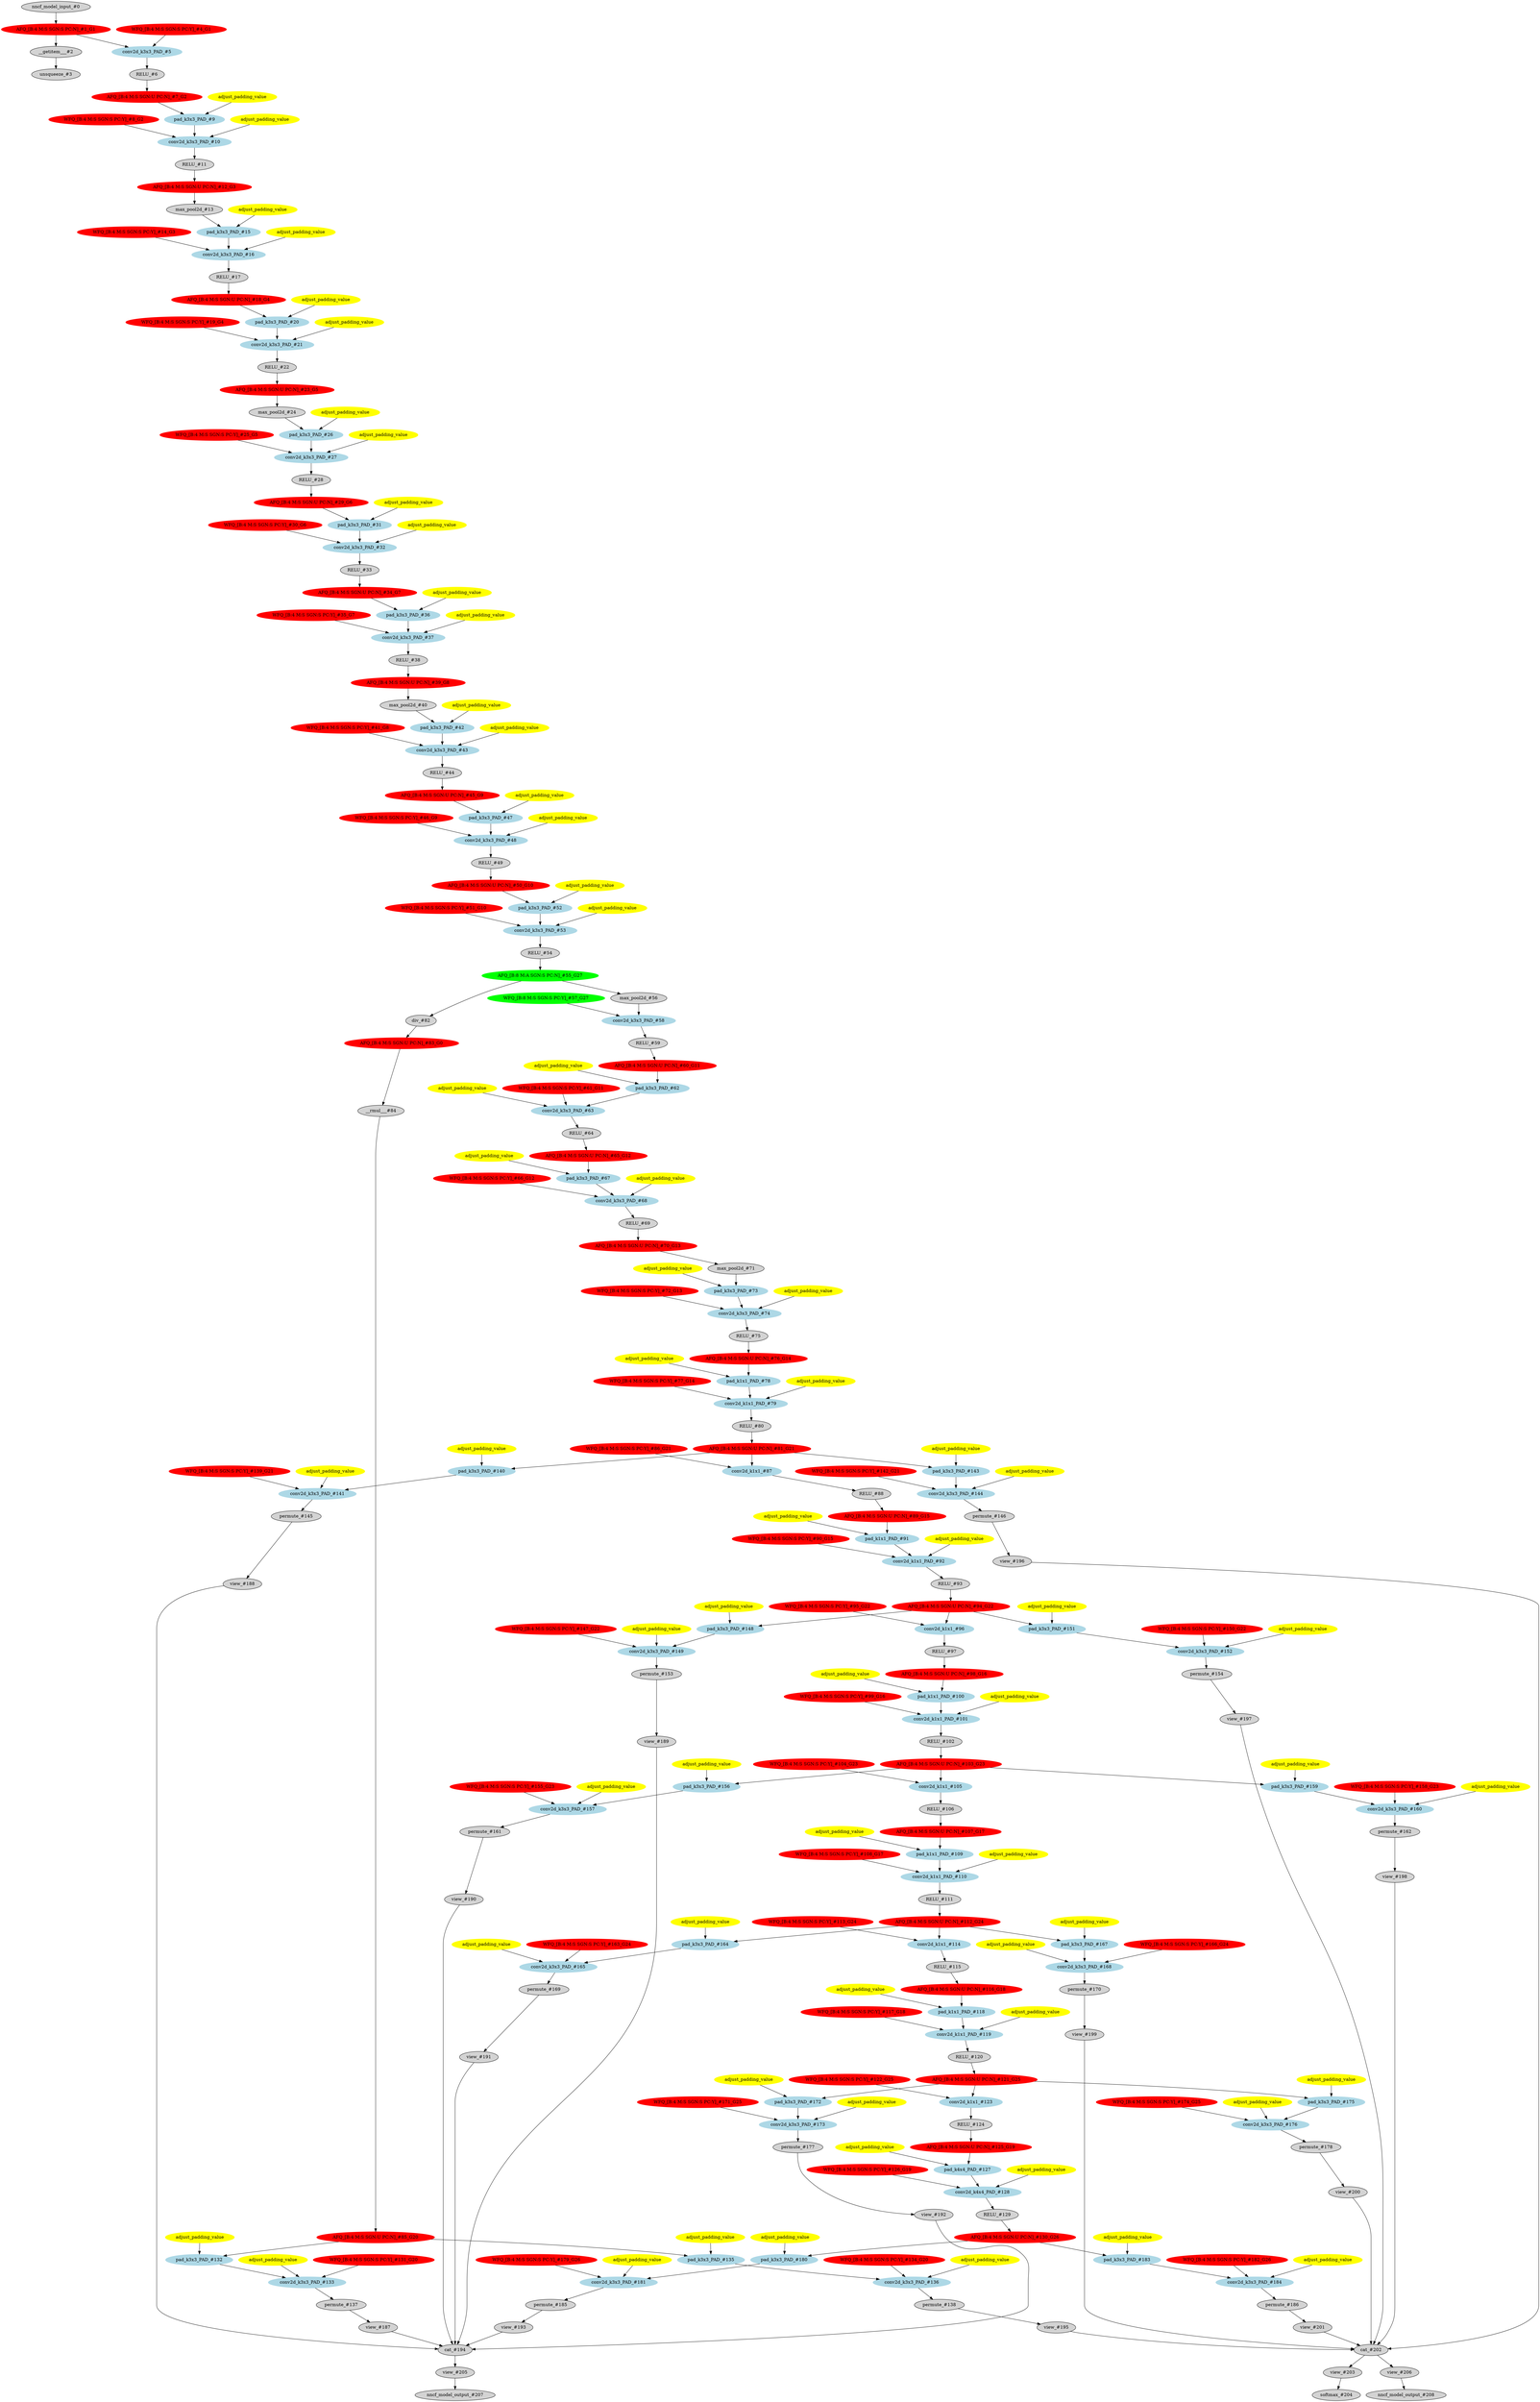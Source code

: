 strict digraph  {
"0 /nncf_model_input" [id=0, label="nncf_model_input_#0", scope="", style=filled, type=nncf_model_input];
"1 SymmetricQuantizer/symmetric_quantize" [color=red, id=1, label="AFQ_[B:4 M:S SGN:S PC:N]_#1_G1", scope=SymmetricQuantizer, style=filled, type=symmetric_quantize];
"2 SSD_VGG/__getitem__" [id=2, label="__getitem___#2", scope=SSD_VGG, style=filled, type=__getitem__];
"3 SSD_VGG/unsqueeze" [id=3, label="unsqueeze_#3", scope=SSD_VGG, style=filled, type=unsqueeze];
"4 SSD_VGG/MultiOutputSequential[basenet]/NNCFConv2d[0]/ModuleDict[pre_ops]/UpdateWeight[0]/SymmetricQuantizer[op]/symmetric_quantize" [color=red, id=4, label="WFQ_[B:4 M:S SGN:S PC:Y]_#4_G1", scope="SSD_VGG/MultiOutputSequential[basenet]/NNCFConv2d[0]/ModuleDict[pre_ops]/UpdateWeight[0]/SymmetricQuantizer[op]", style=filled, type=symmetric_quantize];
"5 SSD_VGG/MultiOutputSequential[basenet]/NNCFConv2d[0]/conv2d" [color=lightblue, id=5, label="conv2d_k3x3_PAD_#5", scope="SSD_VGG/MultiOutputSequential[basenet]/NNCFConv2d[0]", style=filled, type=conv2d];
"6 SSD_VGG/MultiOutputSequential[basenet]/ReLU[1]/RELU" [id=6, label="RELU_#6", scope="SSD_VGG/MultiOutputSequential[basenet]/ReLU[1]", style=filled, type=RELU];
"7 SSD_VGG/MultiOutputSequential[basenet]/ReLU[1]/SymmetricQuantizer/symmetric_quantize" [color=red, id=7, label="AFQ_[B:4 M:S SGN:U PC:N]_#7_G2", scope="SSD_VGG/MultiOutputSequential[basenet]/ReLU[1]/SymmetricQuantizer", style=filled, type=symmetric_quantize];
"8 SSD_VGG/MultiOutputSequential[basenet]/NNCFConv2d[2]/ModuleDict[pre_ops]/UpdateWeight[1]/SymmetricQuantizer[op]/symmetric_quantize" [color=red, id=8, label="WFQ_[B:4 M:S SGN:S PC:Y]_#8_G2", scope="SSD_VGG/MultiOutputSequential[basenet]/NNCFConv2d[2]/ModuleDict[pre_ops]/UpdateWeight[1]/SymmetricQuantizer[op]", style=filled, type=symmetric_quantize];
"9 SSD_VGG/MultiOutputSequential[basenet]/NNCFConv2d[2]/pad" [color=lightblue, id=9, label="pad_k3x3_PAD_#9", scope="SSD_VGG/MultiOutputSequential[basenet]/NNCFConv2d[2]", style=filled, type=pad];
"10 SSD_VGG/MultiOutputSequential[basenet]/NNCFConv2d[2]/conv2d" [color=lightblue, id=10, label="conv2d_k3x3_PAD_#10", scope="SSD_VGG/MultiOutputSequential[basenet]/NNCFConv2d[2]", style=filled, type=conv2d];
"11 SSD_VGG/MultiOutputSequential[basenet]/ReLU[3]/RELU" [id=11, label="RELU_#11", scope="SSD_VGG/MultiOutputSequential[basenet]/ReLU[3]", style=filled, type=RELU];
"12 SSD_VGG/MultiOutputSequential[basenet]/ReLU[3]/SymmetricQuantizer/symmetric_quantize" [color=red, id=12, label="AFQ_[B:4 M:S SGN:U PC:N]_#12_G3", scope="SSD_VGG/MultiOutputSequential[basenet]/ReLU[3]/SymmetricQuantizer", style=filled, type=symmetric_quantize];
"13 SSD_VGG/MultiOutputSequential[basenet]/MaxPool2d[4]/max_pool2d" [id=13, label="max_pool2d_#13", scope="SSD_VGG/MultiOutputSequential[basenet]/MaxPool2d[4]", style=filled, type=max_pool2d];
"14 SSD_VGG/MultiOutputSequential[basenet]/NNCFConv2d[5]/ModuleDict[pre_ops]/UpdateWeight[1]/SymmetricQuantizer[op]/symmetric_quantize" [color=red, id=14, label="WFQ_[B:4 M:S SGN:S PC:Y]_#14_G3", scope="SSD_VGG/MultiOutputSequential[basenet]/NNCFConv2d[5]/ModuleDict[pre_ops]/UpdateWeight[1]/SymmetricQuantizer[op]", style=filled, type=symmetric_quantize];
"15 SSD_VGG/MultiOutputSequential[basenet]/NNCFConv2d[5]/pad" [color=lightblue, id=15, label="pad_k3x3_PAD_#15", scope="SSD_VGG/MultiOutputSequential[basenet]/NNCFConv2d[5]", style=filled, type=pad];
"16 SSD_VGG/MultiOutputSequential[basenet]/NNCFConv2d[5]/conv2d" [color=lightblue, id=16, label="conv2d_k3x3_PAD_#16", scope="SSD_VGG/MultiOutputSequential[basenet]/NNCFConv2d[5]", style=filled, type=conv2d];
"17 SSD_VGG/MultiOutputSequential[basenet]/ReLU[6]/RELU" [id=17, label="RELU_#17", scope="SSD_VGG/MultiOutputSequential[basenet]/ReLU[6]", style=filled, type=RELU];
"18 SSD_VGG/MultiOutputSequential[basenet]/ReLU[6]/SymmetricQuantizer/symmetric_quantize" [color=red, id=18, label="AFQ_[B:4 M:S SGN:U PC:N]_#18_G4", scope="SSD_VGG/MultiOutputSequential[basenet]/ReLU[6]/SymmetricQuantizer", style=filled, type=symmetric_quantize];
"19 SSD_VGG/MultiOutputSequential[basenet]/NNCFConv2d[7]/ModuleDict[pre_ops]/UpdateWeight[1]/SymmetricQuantizer[op]/symmetric_quantize" [color=red, id=19, label="WFQ_[B:4 M:S SGN:S PC:Y]_#19_G4", scope="SSD_VGG/MultiOutputSequential[basenet]/NNCFConv2d[7]/ModuleDict[pre_ops]/UpdateWeight[1]/SymmetricQuantizer[op]", style=filled, type=symmetric_quantize];
"20 SSD_VGG/MultiOutputSequential[basenet]/NNCFConv2d[7]/pad" [color=lightblue, id=20, label="pad_k3x3_PAD_#20", scope="SSD_VGG/MultiOutputSequential[basenet]/NNCFConv2d[7]", style=filled, type=pad];
"21 SSD_VGG/MultiOutputSequential[basenet]/NNCFConv2d[7]/conv2d" [color=lightblue, id=21, label="conv2d_k3x3_PAD_#21", scope="SSD_VGG/MultiOutputSequential[basenet]/NNCFConv2d[7]", style=filled, type=conv2d];
"22 SSD_VGG/MultiOutputSequential[basenet]/ReLU[8]/RELU" [id=22, label="RELU_#22", scope="SSD_VGG/MultiOutputSequential[basenet]/ReLU[8]", style=filled, type=RELU];
"23 SSD_VGG/MultiOutputSequential[basenet]/ReLU[8]/SymmetricQuantizer/symmetric_quantize" [color=red, id=23, label="AFQ_[B:4 M:S SGN:U PC:N]_#23_G5", scope="SSD_VGG/MultiOutputSequential[basenet]/ReLU[8]/SymmetricQuantizer", style=filled, type=symmetric_quantize];
"24 SSD_VGG/MultiOutputSequential[basenet]/MaxPool2d[9]/max_pool2d" [id=24, label="max_pool2d_#24", scope="SSD_VGG/MultiOutputSequential[basenet]/MaxPool2d[9]", style=filled, type=max_pool2d];
"25 SSD_VGG/MultiOutputSequential[basenet]/NNCFConv2d[10]/ModuleDict[pre_ops]/UpdateWeight[1]/SymmetricQuantizer[op]/symmetric_quantize" [color=red, id=25, label="WFQ_[B:4 M:S SGN:S PC:Y]_#25_G5", scope="SSD_VGG/MultiOutputSequential[basenet]/NNCFConv2d[10]/ModuleDict[pre_ops]/UpdateWeight[1]/SymmetricQuantizer[op]", style=filled, type=symmetric_quantize];
"26 SSD_VGG/MultiOutputSequential[basenet]/NNCFConv2d[10]/pad" [color=lightblue, id=26, label="pad_k3x3_PAD_#26", scope="SSD_VGG/MultiOutputSequential[basenet]/NNCFConv2d[10]", style=filled, type=pad];
"27 SSD_VGG/MultiOutputSequential[basenet]/NNCFConv2d[10]/conv2d" [color=lightblue, id=27, label="conv2d_k3x3_PAD_#27", scope="SSD_VGG/MultiOutputSequential[basenet]/NNCFConv2d[10]", style=filled, type=conv2d];
"28 SSD_VGG/MultiOutputSequential[basenet]/ReLU[11]/RELU" [id=28, label="RELU_#28", scope="SSD_VGG/MultiOutputSequential[basenet]/ReLU[11]", style=filled, type=RELU];
"29 SSD_VGG/MultiOutputSequential[basenet]/ReLU[11]/SymmetricQuantizer/symmetric_quantize" [color=red, id=29, label="AFQ_[B:4 M:S SGN:U PC:N]_#29_G6", scope="SSD_VGG/MultiOutputSequential[basenet]/ReLU[11]/SymmetricQuantizer", style=filled, type=symmetric_quantize];
"30 SSD_VGG/MultiOutputSequential[basenet]/NNCFConv2d[12]/ModuleDict[pre_ops]/UpdateWeight[1]/SymmetricQuantizer[op]/symmetric_quantize" [color=red, id=30, label="WFQ_[B:4 M:S SGN:S PC:Y]_#30_G6", scope="SSD_VGG/MultiOutputSequential[basenet]/NNCFConv2d[12]/ModuleDict[pre_ops]/UpdateWeight[1]/SymmetricQuantizer[op]", style=filled, type=symmetric_quantize];
"31 SSD_VGG/MultiOutputSequential[basenet]/NNCFConv2d[12]/pad" [color=lightblue, id=31, label="pad_k3x3_PAD_#31", scope="SSD_VGG/MultiOutputSequential[basenet]/NNCFConv2d[12]", style=filled, type=pad];
"32 SSD_VGG/MultiOutputSequential[basenet]/NNCFConv2d[12]/conv2d" [color=lightblue, id=32, label="conv2d_k3x3_PAD_#32", scope="SSD_VGG/MultiOutputSequential[basenet]/NNCFConv2d[12]", style=filled, type=conv2d];
"33 SSD_VGG/MultiOutputSequential[basenet]/ReLU[13]/RELU" [id=33, label="RELU_#33", scope="SSD_VGG/MultiOutputSequential[basenet]/ReLU[13]", style=filled, type=RELU];
"34 SSD_VGG/MultiOutputSequential[basenet]/ReLU[13]/SymmetricQuantizer/symmetric_quantize" [color=red, id=34, label="AFQ_[B:4 M:S SGN:U PC:N]_#34_G7", scope="SSD_VGG/MultiOutputSequential[basenet]/ReLU[13]/SymmetricQuantizer", style=filled, type=symmetric_quantize];
"35 SSD_VGG/MultiOutputSequential[basenet]/NNCFConv2d[14]/ModuleDict[pre_ops]/UpdateWeight[1]/SymmetricQuantizer[op]/symmetric_quantize" [color=red, id=35, label="WFQ_[B:4 M:S SGN:S PC:Y]_#35_G7", scope="SSD_VGG/MultiOutputSequential[basenet]/NNCFConv2d[14]/ModuleDict[pre_ops]/UpdateWeight[1]/SymmetricQuantizer[op]", style=filled, type=symmetric_quantize];
"36 SSD_VGG/MultiOutputSequential[basenet]/NNCFConv2d[14]/pad" [color=lightblue, id=36, label="pad_k3x3_PAD_#36", scope="SSD_VGG/MultiOutputSequential[basenet]/NNCFConv2d[14]", style=filled, type=pad];
"37 SSD_VGG/MultiOutputSequential[basenet]/NNCFConv2d[14]/conv2d" [color=lightblue, id=37, label="conv2d_k3x3_PAD_#37", scope="SSD_VGG/MultiOutputSequential[basenet]/NNCFConv2d[14]", style=filled, type=conv2d];
"38 SSD_VGG/MultiOutputSequential[basenet]/ReLU[15]/RELU" [id=38, label="RELU_#38", scope="SSD_VGG/MultiOutputSequential[basenet]/ReLU[15]", style=filled, type=RELU];
"39 SSD_VGG/MultiOutputSequential[basenet]/ReLU[15]/SymmetricQuantizer/symmetric_quantize" [color=red, id=39, label="AFQ_[B:4 M:S SGN:U PC:N]_#39_G8", scope="SSD_VGG/MultiOutputSequential[basenet]/ReLU[15]/SymmetricQuantizer", style=filled, type=symmetric_quantize];
"40 SSD_VGG/MultiOutputSequential[basenet]/MaxPool2d[16]/max_pool2d" [id=40, label="max_pool2d_#40", scope="SSD_VGG/MultiOutputSequential[basenet]/MaxPool2d[16]", style=filled, type=max_pool2d];
"41 SSD_VGG/MultiOutputSequential[basenet]/NNCFConv2d[17]/ModuleDict[pre_ops]/UpdateWeight[1]/SymmetricQuantizer[op]/symmetric_quantize" [color=red, id=41, label="WFQ_[B:4 M:S SGN:S PC:Y]_#41_G8", scope="SSD_VGG/MultiOutputSequential[basenet]/NNCFConv2d[17]/ModuleDict[pre_ops]/UpdateWeight[1]/SymmetricQuantizer[op]", style=filled, type=symmetric_quantize];
"42 SSD_VGG/MultiOutputSequential[basenet]/NNCFConv2d[17]/pad" [color=lightblue, id=42, label="pad_k3x3_PAD_#42", scope="SSD_VGG/MultiOutputSequential[basenet]/NNCFConv2d[17]", style=filled, type=pad];
"43 SSD_VGG/MultiOutputSequential[basenet]/NNCFConv2d[17]/conv2d" [color=lightblue, id=43, label="conv2d_k3x3_PAD_#43", scope="SSD_VGG/MultiOutputSequential[basenet]/NNCFConv2d[17]", style=filled, type=conv2d];
"44 SSD_VGG/MultiOutputSequential[basenet]/ReLU[18]/RELU" [id=44, label="RELU_#44", scope="SSD_VGG/MultiOutputSequential[basenet]/ReLU[18]", style=filled, type=RELU];
"45 SSD_VGG/MultiOutputSequential[basenet]/ReLU[18]/SymmetricQuantizer/symmetric_quantize" [color=red, id=45, label="AFQ_[B:4 M:S SGN:U PC:N]_#45_G9", scope="SSD_VGG/MultiOutputSequential[basenet]/ReLU[18]/SymmetricQuantizer", style=filled, type=symmetric_quantize];
"46 SSD_VGG/MultiOutputSequential[basenet]/NNCFConv2d[19]/ModuleDict[pre_ops]/UpdateWeight[1]/SymmetricQuantizer[op]/symmetric_quantize" [color=red, id=46, label="WFQ_[B:4 M:S SGN:S PC:Y]_#46_G9", scope="SSD_VGG/MultiOutputSequential[basenet]/NNCFConv2d[19]/ModuleDict[pre_ops]/UpdateWeight[1]/SymmetricQuantizer[op]", style=filled, type=symmetric_quantize];
"47 SSD_VGG/MultiOutputSequential[basenet]/NNCFConv2d[19]/pad" [color=lightblue, id=47, label="pad_k3x3_PAD_#47", scope="SSD_VGG/MultiOutputSequential[basenet]/NNCFConv2d[19]", style=filled, type=pad];
"48 SSD_VGG/MultiOutputSequential[basenet]/NNCFConv2d[19]/conv2d" [color=lightblue, id=48, label="conv2d_k3x3_PAD_#48", scope="SSD_VGG/MultiOutputSequential[basenet]/NNCFConv2d[19]", style=filled, type=conv2d];
"49 SSD_VGG/MultiOutputSequential[basenet]/ReLU[20]/RELU" [id=49, label="RELU_#49", scope="SSD_VGG/MultiOutputSequential[basenet]/ReLU[20]", style=filled, type=RELU];
"50 SSD_VGG/MultiOutputSequential[basenet]/ReLU[20]/SymmetricQuantizer/symmetric_quantize" [color=red, id=50, label="AFQ_[B:4 M:S SGN:U PC:N]_#50_G10", scope="SSD_VGG/MultiOutputSequential[basenet]/ReLU[20]/SymmetricQuantizer", style=filled, type=symmetric_quantize];
"51 SSD_VGG/MultiOutputSequential[basenet]/NNCFConv2d[21]/ModuleDict[pre_ops]/UpdateWeight[1]/SymmetricQuantizer[op]/symmetric_quantize" [color=red, id=51, label="WFQ_[B:4 M:S SGN:S PC:Y]_#51_G10", scope="SSD_VGG/MultiOutputSequential[basenet]/NNCFConv2d[21]/ModuleDict[pre_ops]/UpdateWeight[1]/SymmetricQuantizer[op]", style=filled, type=symmetric_quantize];
"52 SSD_VGG/MultiOutputSequential[basenet]/NNCFConv2d[21]/pad" [color=lightblue, id=52, label="pad_k3x3_PAD_#52", scope="SSD_VGG/MultiOutputSequential[basenet]/NNCFConv2d[21]", style=filled, type=pad];
"53 SSD_VGG/MultiOutputSequential[basenet]/NNCFConv2d[21]/conv2d" [color=lightblue, id=53, label="conv2d_k3x3_PAD_#53", scope="SSD_VGG/MultiOutputSequential[basenet]/NNCFConv2d[21]", style=filled, type=conv2d];
"54 SSD_VGG/MultiOutputSequential[basenet]/ReLU[22]/RELU" [id=54, label="RELU_#54", scope="SSD_VGG/MultiOutputSequential[basenet]/ReLU[22]", style=filled, type=RELU];
"55 SSD_VGG/MultiOutputSequential[basenet]/ReLU[22]/AsymmetricQuantizer/asymmetric_quantize" [color=green, id=55, label="AFQ_[B:8 M:A SGN:S PC:N]_#55_G27", scope="SSD_VGG/MultiOutputSequential[basenet]/ReLU[22]/AsymmetricQuantizer", style=filled, type=asymmetric_quantize];
"56 SSD_VGG/MultiOutputSequential[basenet]/MaxPool2d[23]/max_pool2d" [id=56, label="max_pool2d_#56", scope="SSD_VGG/MultiOutputSequential[basenet]/MaxPool2d[23]", style=filled, type=max_pool2d];
"57 SSD_VGG/MultiOutputSequential[basenet]/NNCFConv2d[24]/ModuleDict[pre_ops]/UpdateWeight[0]/SymmetricQuantizer[op]/symmetric_quantize" [color=green, id=57, label="WFQ_[B:8 M:S SGN:S PC:Y]_#57_G27", scope="SSD_VGG/MultiOutputSequential[basenet]/NNCFConv2d[24]/ModuleDict[pre_ops]/UpdateWeight[0]/SymmetricQuantizer[op]", style=filled, type=symmetric_quantize];
"58 SSD_VGG/MultiOutputSequential[basenet]/NNCFConv2d[24]/conv2d" [color=lightblue, id=58, label="conv2d_k3x3_PAD_#58", scope="SSD_VGG/MultiOutputSequential[basenet]/NNCFConv2d[24]", style=filled, type=conv2d];
"59 SSD_VGG/MultiOutputSequential[basenet]/ReLU[25]/RELU" [id=59, label="RELU_#59", scope="SSD_VGG/MultiOutputSequential[basenet]/ReLU[25]", style=filled, type=RELU];
"60 SSD_VGG/MultiOutputSequential[basenet]/ReLU[25]/SymmetricQuantizer/symmetric_quantize" [color=red, id=60, label="AFQ_[B:4 M:S SGN:U PC:N]_#60_G11", scope="SSD_VGG/MultiOutputSequential[basenet]/ReLU[25]/SymmetricQuantizer", style=filled, type=symmetric_quantize];
"61 SSD_VGG/MultiOutputSequential[basenet]/NNCFConv2d[26]/ModuleDict[pre_ops]/UpdateWeight[1]/SymmetricQuantizer[op]/symmetric_quantize" [color=red, id=61, label="WFQ_[B:4 M:S SGN:S PC:Y]_#61_G11", scope="SSD_VGG/MultiOutputSequential[basenet]/NNCFConv2d[26]/ModuleDict[pre_ops]/UpdateWeight[1]/SymmetricQuantizer[op]", style=filled, type=symmetric_quantize];
"62 SSD_VGG/MultiOutputSequential[basenet]/NNCFConv2d[26]/pad" [color=lightblue, id=62, label="pad_k3x3_PAD_#62", scope="SSD_VGG/MultiOutputSequential[basenet]/NNCFConv2d[26]", style=filled, type=pad];
"63 SSD_VGG/MultiOutputSequential[basenet]/NNCFConv2d[26]/conv2d" [color=lightblue, id=63, label="conv2d_k3x3_PAD_#63", scope="SSD_VGG/MultiOutputSequential[basenet]/NNCFConv2d[26]", style=filled, type=conv2d];
"64 SSD_VGG/MultiOutputSequential[basenet]/ReLU[27]/RELU" [id=64, label="RELU_#64", scope="SSD_VGG/MultiOutputSequential[basenet]/ReLU[27]", style=filled, type=RELU];
"65 SSD_VGG/MultiOutputSequential[basenet]/ReLU[27]/SymmetricQuantizer/symmetric_quantize" [color=red, id=65, label="AFQ_[B:4 M:S SGN:U PC:N]_#65_G12", scope="SSD_VGG/MultiOutputSequential[basenet]/ReLU[27]/SymmetricQuantizer", style=filled, type=symmetric_quantize];
"66 SSD_VGG/MultiOutputSequential[basenet]/NNCFConv2d[28]/ModuleDict[pre_ops]/UpdateWeight[1]/SymmetricQuantizer[op]/symmetric_quantize" [color=red, id=66, label="WFQ_[B:4 M:S SGN:S PC:Y]_#66_G12", scope="SSD_VGG/MultiOutputSequential[basenet]/NNCFConv2d[28]/ModuleDict[pre_ops]/UpdateWeight[1]/SymmetricQuantizer[op]", style=filled, type=symmetric_quantize];
"67 SSD_VGG/MultiOutputSequential[basenet]/NNCFConv2d[28]/pad" [color=lightblue, id=67, label="pad_k3x3_PAD_#67", scope="SSD_VGG/MultiOutputSequential[basenet]/NNCFConv2d[28]", style=filled, type=pad];
"68 SSD_VGG/MultiOutputSequential[basenet]/NNCFConv2d[28]/conv2d" [color=lightblue, id=68, label="conv2d_k3x3_PAD_#68", scope="SSD_VGG/MultiOutputSequential[basenet]/NNCFConv2d[28]", style=filled, type=conv2d];
"69 SSD_VGG/MultiOutputSequential[basenet]/ReLU[29]/RELU" [id=69, label="RELU_#69", scope="SSD_VGG/MultiOutputSequential[basenet]/ReLU[29]", style=filled, type=RELU];
"70 SSD_VGG/MultiOutputSequential[basenet]/ReLU[29]/SymmetricQuantizer/symmetric_quantize" [color=red, id=70, label="AFQ_[B:4 M:S SGN:U PC:N]_#70_G13", scope="SSD_VGG/MultiOutputSequential[basenet]/ReLU[29]/SymmetricQuantizer", style=filled, type=symmetric_quantize];
"71 SSD_VGG/MultiOutputSequential[basenet]/MaxPool2d[30]/max_pool2d" [id=71, label="max_pool2d_#71", scope="SSD_VGG/MultiOutputSequential[basenet]/MaxPool2d[30]", style=filled, type=max_pool2d];
"72 SSD_VGG/MultiOutputSequential[basenet]/NNCFConv2d[31]/ModuleDict[pre_ops]/UpdateWeight[1]/SymmetricQuantizer[op]/symmetric_quantize" [color=red, id=72, label="WFQ_[B:4 M:S SGN:S PC:Y]_#72_G13", scope="SSD_VGG/MultiOutputSequential[basenet]/NNCFConv2d[31]/ModuleDict[pre_ops]/UpdateWeight[1]/SymmetricQuantizer[op]", style=filled, type=symmetric_quantize];
"73 SSD_VGG/MultiOutputSequential[basenet]/NNCFConv2d[31]/pad" [color=lightblue, id=73, label="pad_k3x3_PAD_#73", scope="SSD_VGG/MultiOutputSequential[basenet]/NNCFConv2d[31]", style=filled, type=pad];
"74 SSD_VGG/MultiOutputSequential[basenet]/NNCFConv2d[31]/conv2d" [color=lightblue, id=74, label="conv2d_k3x3_PAD_#74", scope="SSD_VGG/MultiOutputSequential[basenet]/NNCFConv2d[31]", style=filled, type=conv2d];
"75 SSD_VGG/MultiOutputSequential[basenet]/ReLU[32]/RELU" [id=75, label="RELU_#75", scope="SSD_VGG/MultiOutputSequential[basenet]/ReLU[32]", style=filled, type=RELU];
"76 SSD_VGG/MultiOutputSequential[basenet]/ReLU[32]/SymmetricQuantizer/symmetric_quantize" [color=red, id=76, label="AFQ_[B:4 M:S SGN:U PC:N]_#76_G14", scope="SSD_VGG/MultiOutputSequential[basenet]/ReLU[32]/SymmetricQuantizer", style=filled, type=symmetric_quantize];
"77 SSD_VGG/MultiOutputSequential[basenet]/NNCFConv2d[33]/ModuleDict[pre_ops]/UpdateWeight[1]/SymmetricQuantizer[op]/symmetric_quantize" [color=red, id=77, label="WFQ_[B:4 M:S SGN:S PC:Y]_#77_G14", scope="SSD_VGG/MultiOutputSequential[basenet]/NNCFConv2d[33]/ModuleDict[pre_ops]/UpdateWeight[1]/SymmetricQuantizer[op]", style=filled, type=symmetric_quantize];
"78 SSD_VGG/MultiOutputSequential[basenet]/NNCFConv2d[33]/pad" [color=lightblue, id=78, label="pad_k1x1_PAD_#78", scope="SSD_VGG/MultiOutputSequential[basenet]/NNCFConv2d[33]", style=filled, type=pad];
"79 SSD_VGG/MultiOutputSequential[basenet]/NNCFConv2d[33]/conv2d" [color=lightblue, id=79, label="conv2d_k1x1_PAD_#79", scope="SSD_VGG/MultiOutputSequential[basenet]/NNCFConv2d[33]", style=filled, type=conv2d];
"80 SSD_VGG/MultiOutputSequential[basenet]/ReLU[34]/RELU" [id=80, label="RELU_#80", scope="SSD_VGG/MultiOutputSequential[basenet]/ReLU[34]", style=filled, type=RELU];
"81 SSD_VGG/MultiOutputSequential[basenet]/ReLU[34]/SymmetricQuantizer/symmetric_quantize" [color=red, id=81, label="AFQ_[B:4 M:S SGN:U PC:N]_#81_G21", scope="SSD_VGG/MultiOutputSequential[basenet]/ReLU[34]/SymmetricQuantizer", style=filled, type=symmetric_quantize];
"82 SSD_VGG/NNCFUserL2Norm[L2Norm]/div" [id=82, label="div_#82", scope="SSD_VGG/NNCFUserL2Norm[L2Norm]", style=filled, type=div];
"83 SSD_VGG/NNCFUserL2Norm[L2Norm]/SymmetricQuantizer/symmetric_quantize" [color=red, id=83, label="AFQ_[B:4 M:S SGN:U PC:N]_#83_G0", scope="SSD_VGG/NNCFUserL2Norm[L2Norm]/SymmetricQuantizer", style=filled, type=symmetric_quantize];
"84 SSD_VGG/NNCFUserL2Norm[L2Norm]/__rmul__" [id=84, label="__rmul___#84", scope="SSD_VGG/NNCFUserL2Norm[L2Norm]", style=filled, type=__rmul__];
"85 SSD_VGG/NNCFUserL2Norm[L2Norm]/SymmetricQuantizer/symmetric_quantize" [color=red, id=85, label="AFQ_[B:4 M:S SGN:U PC:N]_#85_G20", scope="SSD_VGG/NNCFUserL2Norm[L2Norm]/SymmetricQuantizer", style=filled, type=symmetric_quantize];
"86 SSD_VGG/MultiOutputSequential[extras]/NNCFConv2d[0]/ModuleDict[pre_ops]/UpdateWeight[0]/SymmetricQuantizer[op]/symmetric_quantize" [color=red, id=86, label="WFQ_[B:4 M:S SGN:S PC:Y]_#86_G21", scope="SSD_VGG/MultiOutputSequential[extras]/NNCFConv2d[0]/ModuleDict[pre_ops]/UpdateWeight[0]/SymmetricQuantizer[op]", style=filled, type=symmetric_quantize];
"87 SSD_VGG/MultiOutputSequential[extras]/NNCFConv2d[0]/conv2d" [color=lightblue, id=87, label="conv2d_k1x1_#87", scope="SSD_VGG/MultiOutputSequential[extras]/NNCFConv2d[0]", style=filled, type=conv2d];
"88 SSD_VGG/MultiOutputSequential[extras]/ReLU[1]/RELU" [id=88, label="RELU_#88", scope="SSD_VGG/MultiOutputSequential[extras]/ReLU[1]", style=filled, type=RELU];
"89 SSD_VGG/MultiOutputSequential[extras]/ReLU[1]/SymmetricQuantizer/symmetric_quantize" [color=red, id=89, label="AFQ_[B:4 M:S SGN:U PC:N]_#89_G15", scope="SSD_VGG/MultiOutputSequential[extras]/ReLU[1]/SymmetricQuantizer", style=filled, type=symmetric_quantize];
"90 SSD_VGG/MultiOutputSequential[extras]/NNCFConv2d[2]/ModuleDict[pre_ops]/UpdateWeight[1]/SymmetricQuantizer[op]/symmetric_quantize" [color=red, id=90, label="WFQ_[B:4 M:S SGN:S PC:Y]_#90_G15", scope="SSD_VGG/MultiOutputSequential[extras]/NNCFConv2d[2]/ModuleDict[pre_ops]/UpdateWeight[1]/SymmetricQuantizer[op]", style=filled, type=symmetric_quantize];
"91 SSD_VGG/MultiOutputSequential[extras]/NNCFConv2d[2]/pad" [color=lightblue, id=91, label="pad_k1x1_PAD_#91", scope="SSD_VGG/MultiOutputSequential[extras]/NNCFConv2d[2]", style=filled, type=pad];
"92 SSD_VGG/MultiOutputSequential[extras]/NNCFConv2d[2]/conv2d" [color=lightblue, id=92, label="conv2d_k1x1_PAD_#92", scope="SSD_VGG/MultiOutputSequential[extras]/NNCFConv2d[2]", style=filled, type=conv2d];
"93 SSD_VGG/MultiOutputSequential[extras]/ReLU[3]/RELU" [id=93, label="RELU_#93", scope="SSD_VGG/MultiOutputSequential[extras]/ReLU[3]", style=filled, type=RELU];
"94 SSD_VGG/MultiOutputSequential[extras]/ReLU[3]/SymmetricQuantizer/symmetric_quantize" [color=red, id=94, label="AFQ_[B:4 M:S SGN:U PC:N]_#94_G22", scope="SSD_VGG/MultiOutputSequential[extras]/ReLU[3]/SymmetricQuantizer", style=filled, type=symmetric_quantize];
"95 SSD_VGG/MultiOutputSequential[extras]/NNCFConv2d[4]/ModuleDict[pre_ops]/UpdateWeight[0]/SymmetricQuantizer[op]/symmetric_quantize" [color=red, id=95, label="WFQ_[B:4 M:S SGN:S PC:Y]_#95_G22", scope="SSD_VGG/MultiOutputSequential[extras]/NNCFConv2d[4]/ModuleDict[pre_ops]/UpdateWeight[0]/SymmetricQuantizer[op]", style=filled, type=symmetric_quantize];
"96 SSD_VGG/MultiOutputSequential[extras]/NNCFConv2d[4]/conv2d" [color=lightblue, id=96, label="conv2d_k1x1_#96", scope="SSD_VGG/MultiOutputSequential[extras]/NNCFConv2d[4]", style=filled, type=conv2d];
"97 SSD_VGG/MultiOutputSequential[extras]/ReLU[5]/RELU" [id=97, label="RELU_#97", scope="SSD_VGG/MultiOutputSequential[extras]/ReLU[5]", style=filled, type=RELU];
"98 SSD_VGG/MultiOutputSequential[extras]/ReLU[5]/SymmetricQuantizer/symmetric_quantize" [color=red, id=98, label="AFQ_[B:4 M:S SGN:U PC:N]_#98_G16", scope="SSD_VGG/MultiOutputSequential[extras]/ReLU[5]/SymmetricQuantizer", style=filled, type=symmetric_quantize];
"99 SSD_VGG/MultiOutputSequential[extras]/NNCFConv2d[6]/ModuleDict[pre_ops]/UpdateWeight[1]/SymmetricQuantizer[op]/symmetric_quantize" [color=red, id=99, label="WFQ_[B:4 M:S SGN:S PC:Y]_#99_G16", scope="SSD_VGG/MultiOutputSequential[extras]/NNCFConv2d[6]/ModuleDict[pre_ops]/UpdateWeight[1]/SymmetricQuantizer[op]", style=filled, type=symmetric_quantize];
"100 SSD_VGG/MultiOutputSequential[extras]/NNCFConv2d[6]/pad" [color=lightblue, id=100, label="pad_k1x1_PAD_#100", scope="SSD_VGG/MultiOutputSequential[extras]/NNCFConv2d[6]", style=filled, type=pad];
"101 SSD_VGG/MultiOutputSequential[extras]/NNCFConv2d[6]/conv2d" [color=lightblue, id=101, label="conv2d_k1x1_PAD_#101", scope="SSD_VGG/MultiOutputSequential[extras]/NNCFConv2d[6]", style=filled, type=conv2d];
"102 SSD_VGG/MultiOutputSequential[extras]/ReLU[7]/RELU" [id=102, label="RELU_#102", scope="SSD_VGG/MultiOutputSequential[extras]/ReLU[7]", style=filled, type=RELU];
"103 SSD_VGG/MultiOutputSequential[extras]/ReLU[7]/SymmetricQuantizer/symmetric_quantize" [color=red, id=103, label="AFQ_[B:4 M:S SGN:U PC:N]_#103_G23", scope="SSD_VGG/MultiOutputSequential[extras]/ReLU[7]/SymmetricQuantizer", style=filled, type=symmetric_quantize];
"104 SSD_VGG/MultiOutputSequential[extras]/NNCFConv2d[8]/ModuleDict[pre_ops]/UpdateWeight[0]/SymmetricQuantizer[op]/symmetric_quantize" [color=red, id=104, label="WFQ_[B:4 M:S SGN:S PC:Y]_#104_G23", scope="SSD_VGG/MultiOutputSequential[extras]/NNCFConv2d[8]/ModuleDict[pre_ops]/UpdateWeight[0]/SymmetricQuantizer[op]", style=filled, type=symmetric_quantize];
"105 SSD_VGG/MultiOutputSequential[extras]/NNCFConv2d[8]/conv2d" [color=lightblue, id=105, label="conv2d_k1x1_#105", scope="SSD_VGG/MultiOutputSequential[extras]/NNCFConv2d[8]", style=filled, type=conv2d];
"106 SSD_VGG/MultiOutputSequential[extras]/ReLU[9]/RELU" [id=106, label="RELU_#106", scope="SSD_VGG/MultiOutputSequential[extras]/ReLU[9]", style=filled, type=RELU];
"107 SSD_VGG/MultiOutputSequential[extras]/ReLU[9]/SymmetricQuantizer/symmetric_quantize" [color=red, id=107, label="AFQ_[B:4 M:S SGN:U PC:N]_#107_G17", scope="SSD_VGG/MultiOutputSequential[extras]/ReLU[9]/SymmetricQuantizer", style=filled, type=symmetric_quantize];
"108 SSD_VGG/MultiOutputSequential[extras]/NNCFConv2d[10]/ModuleDict[pre_ops]/UpdateWeight[1]/SymmetricQuantizer[op]/symmetric_quantize" [color=red, id=108, label="WFQ_[B:4 M:S SGN:S PC:Y]_#108_G17", scope="SSD_VGG/MultiOutputSequential[extras]/NNCFConv2d[10]/ModuleDict[pre_ops]/UpdateWeight[1]/SymmetricQuantizer[op]", style=filled, type=symmetric_quantize];
"109 SSD_VGG/MultiOutputSequential[extras]/NNCFConv2d[10]/pad" [color=lightblue, id=109, label="pad_k1x1_PAD_#109", scope="SSD_VGG/MultiOutputSequential[extras]/NNCFConv2d[10]", style=filled, type=pad];
"110 SSD_VGG/MultiOutputSequential[extras]/NNCFConv2d[10]/conv2d" [color=lightblue, id=110, label="conv2d_k1x1_PAD_#110", scope="SSD_VGG/MultiOutputSequential[extras]/NNCFConv2d[10]", style=filled, type=conv2d];
"111 SSD_VGG/MultiOutputSequential[extras]/ReLU[11]/RELU" [id=111, label="RELU_#111", scope="SSD_VGG/MultiOutputSequential[extras]/ReLU[11]", style=filled, type=RELU];
"112 SSD_VGG/MultiOutputSequential[extras]/ReLU[11]/SymmetricQuantizer/symmetric_quantize" [color=red, id=112, label="AFQ_[B:4 M:S SGN:U PC:N]_#112_G24", scope="SSD_VGG/MultiOutputSequential[extras]/ReLU[11]/SymmetricQuantizer", style=filled, type=symmetric_quantize];
"113 SSD_VGG/MultiOutputSequential[extras]/NNCFConv2d[12]/ModuleDict[pre_ops]/UpdateWeight[0]/SymmetricQuantizer[op]/symmetric_quantize" [color=red, id=113, label="WFQ_[B:4 M:S SGN:S PC:Y]_#113_G24", scope="SSD_VGG/MultiOutputSequential[extras]/NNCFConv2d[12]/ModuleDict[pre_ops]/UpdateWeight[0]/SymmetricQuantizer[op]", style=filled, type=symmetric_quantize];
"114 SSD_VGG/MultiOutputSequential[extras]/NNCFConv2d[12]/conv2d" [color=lightblue, id=114, label="conv2d_k1x1_#114", scope="SSD_VGG/MultiOutputSequential[extras]/NNCFConv2d[12]", style=filled, type=conv2d];
"115 SSD_VGG/MultiOutputSequential[extras]/ReLU[13]/RELU" [id=115, label="RELU_#115", scope="SSD_VGG/MultiOutputSequential[extras]/ReLU[13]", style=filled, type=RELU];
"116 SSD_VGG/MultiOutputSequential[extras]/ReLU[13]/SymmetricQuantizer/symmetric_quantize" [color=red, id=116, label="AFQ_[B:4 M:S SGN:U PC:N]_#116_G18", scope="SSD_VGG/MultiOutputSequential[extras]/ReLU[13]/SymmetricQuantizer", style=filled, type=symmetric_quantize];
"117 SSD_VGG/MultiOutputSequential[extras]/NNCFConv2d[14]/ModuleDict[pre_ops]/UpdateWeight[1]/SymmetricQuantizer[op]/symmetric_quantize" [color=red, id=117, label="WFQ_[B:4 M:S SGN:S PC:Y]_#117_G18", scope="SSD_VGG/MultiOutputSequential[extras]/NNCFConv2d[14]/ModuleDict[pre_ops]/UpdateWeight[1]/SymmetricQuantizer[op]", style=filled, type=symmetric_quantize];
"118 SSD_VGG/MultiOutputSequential[extras]/NNCFConv2d[14]/pad" [color=lightblue, id=118, label="pad_k1x1_PAD_#118", scope="SSD_VGG/MultiOutputSequential[extras]/NNCFConv2d[14]", style=filled, type=pad];
"119 SSD_VGG/MultiOutputSequential[extras]/NNCFConv2d[14]/conv2d" [color=lightblue, id=119, label="conv2d_k1x1_PAD_#119", scope="SSD_VGG/MultiOutputSequential[extras]/NNCFConv2d[14]", style=filled, type=conv2d];
"120 SSD_VGG/MultiOutputSequential[extras]/ReLU[15]/RELU" [id=120, label="RELU_#120", scope="SSD_VGG/MultiOutputSequential[extras]/ReLU[15]", style=filled, type=RELU];
"121 SSD_VGG/MultiOutputSequential[extras]/ReLU[15]/SymmetricQuantizer/symmetric_quantize" [color=red, id=121, label="AFQ_[B:4 M:S SGN:U PC:N]_#121_G25", scope="SSD_VGG/MultiOutputSequential[extras]/ReLU[15]/SymmetricQuantizer", style=filled, type=symmetric_quantize];
"122 SSD_VGG/MultiOutputSequential[extras]/NNCFConv2d[16]/ModuleDict[pre_ops]/UpdateWeight[0]/SymmetricQuantizer[op]/symmetric_quantize" [color=red, id=122, label="WFQ_[B:4 M:S SGN:S PC:Y]_#122_G25", scope="SSD_VGG/MultiOutputSequential[extras]/NNCFConv2d[16]/ModuleDict[pre_ops]/UpdateWeight[0]/SymmetricQuantizer[op]", style=filled, type=symmetric_quantize];
"123 SSD_VGG/MultiOutputSequential[extras]/NNCFConv2d[16]/conv2d" [color=lightblue, id=123, label="conv2d_k1x1_#123", scope="SSD_VGG/MultiOutputSequential[extras]/NNCFConv2d[16]", style=filled, type=conv2d];
"124 SSD_VGG/MultiOutputSequential[extras]/ReLU[17]/RELU" [id=124, label="RELU_#124", scope="SSD_VGG/MultiOutputSequential[extras]/ReLU[17]", style=filled, type=RELU];
"125 SSD_VGG/MultiOutputSequential[extras]/ReLU[17]/SymmetricQuantizer/symmetric_quantize" [color=red, id=125, label="AFQ_[B:4 M:S SGN:U PC:N]_#125_G19", scope="SSD_VGG/MultiOutputSequential[extras]/ReLU[17]/SymmetricQuantizer", style=filled, type=symmetric_quantize];
"126 SSD_VGG/MultiOutputSequential[extras]/NNCFConv2d[18]/ModuleDict[pre_ops]/UpdateWeight[1]/SymmetricQuantizer[op]/symmetric_quantize" [color=red, id=126, label="WFQ_[B:4 M:S SGN:S PC:Y]_#126_G19", scope="SSD_VGG/MultiOutputSequential[extras]/NNCFConv2d[18]/ModuleDict[pre_ops]/UpdateWeight[1]/SymmetricQuantizer[op]", style=filled, type=symmetric_quantize];
"127 SSD_VGG/MultiOutputSequential[extras]/NNCFConv2d[18]/pad" [color=lightblue, id=127, label="pad_k4x4_PAD_#127", scope="SSD_VGG/MultiOutputSequential[extras]/NNCFConv2d[18]", style=filled, type=pad];
"128 SSD_VGG/MultiOutputSequential[extras]/NNCFConv2d[18]/conv2d" [color=lightblue, id=128, label="conv2d_k4x4_PAD_#128", scope="SSD_VGG/MultiOutputSequential[extras]/NNCFConv2d[18]", style=filled, type=conv2d];
"129 SSD_VGG/MultiOutputSequential[extras]/ReLU[19]/RELU" [id=129, label="RELU_#129", scope="SSD_VGG/MultiOutputSequential[extras]/ReLU[19]", style=filled, type=RELU];
"130 SSD_VGG/MultiOutputSequential[extras]/ReLU[19]/SymmetricQuantizer/symmetric_quantize" [color=red, id=130, label="AFQ_[B:4 M:S SGN:U PC:N]_#130_G26", scope="SSD_VGG/MultiOutputSequential[extras]/ReLU[19]/SymmetricQuantizer", style=filled, type=symmetric_quantize];
"131 SSD_VGG/SSDDetectionOutput[detection_head]/ModuleList[heads]/SSDHead[0]/NNCFConv2d[loc]/ModuleDict[pre_ops]/UpdateWeight[1]/SymmetricQuantizer[op]/symmetric_quantize" [color=red, id=131, label="WFQ_[B:4 M:S SGN:S PC:Y]_#131_G20", scope="SSD_VGG/SSDDetectionOutput[detection_head]/ModuleList[heads]/SSDHead[0]/NNCFConv2d[loc]/ModuleDict[pre_ops]/UpdateWeight[1]/SymmetricQuantizer[op]", style=filled, type=symmetric_quantize];
"132 SSD_VGG/SSDDetectionOutput[detection_head]/ModuleList[heads]/SSDHead[0]/NNCFConv2d[loc]/pad" [color=lightblue, id=132, label="pad_k3x3_PAD_#132", scope="SSD_VGG/SSDDetectionOutput[detection_head]/ModuleList[heads]/SSDHead[0]/NNCFConv2d[loc]", style=filled, type=pad];
"133 SSD_VGG/SSDDetectionOutput[detection_head]/ModuleList[heads]/SSDHead[0]/NNCFConv2d[loc]/conv2d" [color=lightblue, id=133, label="conv2d_k3x3_PAD_#133", scope="SSD_VGG/SSDDetectionOutput[detection_head]/ModuleList[heads]/SSDHead[0]/NNCFConv2d[loc]", style=filled, type=conv2d];
"134 SSD_VGG/SSDDetectionOutput[detection_head]/ModuleList[heads]/SSDHead[0]/NNCFConv2d[conf]/ModuleDict[pre_ops]/UpdateWeight[1]/SymmetricQuantizer[op]/symmetric_quantize" [color=red, id=134, label="WFQ_[B:4 M:S SGN:S PC:Y]_#134_G20", scope="SSD_VGG/SSDDetectionOutput[detection_head]/ModuleList[heads]/SSDHead[0]/NNCFConv2d[conf]/ModuleDict[pre_ops]/UpdateWeight[1]/SymmetricQuantizer[op]", style=filled, type=symmetric_quantize];
"135 SSD_VGG/SSDDetectionOutput[detection_head]/ModuleList[heads]/SSDHead[0]/NNCFConv2d[conf]/pad" [color=lightblue, id=135, label="pad_k3x3_PAD_#135", scope="SSD_VGG/SSDDetectionOutput[detection_head]/ModuleList[heads]/SSDHead[0]/NNCFConv2d[conf]", style=filled, type=pad];
"136 SSD_VGG/SSDDetectionOutput[detection_head]/ModuleList[heads]/SSDHead[0]/NNCFConv2d[conf]/conv2d" [color=lightblue, id=136, label="conv2d_k3x3_PAD_#136", scope="SSD_VGG/SSDDetectionOutput[detection_head]/ModuleList[heads]/SSDHead[0]/NNCFConv2d[conf]", style=filled, type=conv2d];
"137 SSD_VGG/SSDDetectionOutput[detection_head]/ModuleList[heads]/SSDHead[0]/permute" [id=137, label="permute_#137", scope="SSD_VGG/SSDDetectionOutput[detection_head]/ModuleList[heads]/SSDHead[0]", style=filled, type=permute];
"138 SSD_VGG/SSDDetectionOutput[detection_head]/ModuleList[heads]/SSDHead[0]/permute" [id=138, label="permute_#138", scope="SSD_VGG/SSDDetectionOutput[detection_head]/ModuleList[heads]/SSDHead[0]", style=filled, type=permute];
"139 SSD_VGG/SSDDetectionOutput[detection_head]/ModuleList[heads]/SSDHead[1]/NNCFConv2d[loc]/ModuleDict[pre_ops]/UpdateWeight[1]/SymmetricQuantizer[op]/symmetric_quantize" [color=red, id=139, label="WFQ_[B:4 M:S SGN:S PC:Y]_#139_G21", scope="SSD_VGG/SSDDetectionOutput[detection_head]/ModuleList[heads]/SSDHead[1]/NNCFConv2d[loc]/ModuleDict[pre_ops]/UpdateWeight[1]/SymmetricQuantizer[op]", style=filled, type=symmetric_quantize];
"140 SSD_VGG/SSDDetectionOutput[detection_head]/ModuleList[heads]/SSDHead[1]/NNCFConv2d[loc]/pad" [color=lightblue, id=140, label="pad_k3x3_PAD_#140", scope="SSD_VGG/SSDDetectionOutput[detection_head]/ModuleList[heads]/SSDHead[1]/NNCFConv2d[loc]", style=filled, type=pad];
"141 SSD_VGG/SSDDetectionOutput[detection_head]/ModuleList[heads]/SSDHead[1]/NNCFConv2d[loc]/conv2d" [color=lightblue, id=141, label="conv2d_k3x3_PAD_#141", scope="SSD_VGG/SSDDetectionOutput[detection_head]/ModuleList[heads]/SSDHead[1]/NNCFConv2d[loc]", style=filled, type=conv2d];
"142 SSD_VGG/SSDDetectionOutput[detection_head]/ModuleList[heads]/SSDHead[1]/NNCFConv2d[conf]/ModuleDict[pre_ops]/UpdateWeight[1]/SymmetricQuantizer[op]/symmetric_quantize" [color=red, id=142, label="WFQ_[B:4 M:S SGN:S PC:Y]_#142_G21", scope="SSD_VGG/SSDDetectionOutput[detection_head]/ModuleList[heads]/SSDHead[1]/NNCFConv2d[conf]/ModuleDict[pre_ops]/UpdateWeight[1]/SymmetricQuantizer[op]", style=filled, type=symmetric_quantize];
"143 SSD_VGG/SSDDetectionOutput[detection_head]/ModuleList[heads]/SSDHead[1]/NNCFConv2d[conf]/pad" [color=lightblue, id=143, label="pad_k3x3_PAD_#143", scope="SSD_VGG/SSDDetectionOutput[detection_head]/ModuleList[heads]/SSDHead[1]/NNCFConv2d[conf]", style=filled, type=pad];
"144 SSD_VGG/SSDDetectionOutput[detection_head]/ModuleList[heads]/SSDHead[1]/NNCFConv2d[conf]/conv2d" [color=lightblue, id=144, label="conv2d_k3x3_PAD_#144", scope="SSD_VGG/SSDDetectionOutput[detection_head]/ModuleList[heads]/SSDHead[1]/NNCFConv2d[conf]", style=filled, type=conv2d];
"145 SSD_VGG/SSDDetectionOutput[detection_head]/ModuleList[heads]/SSDHead[1]/permute" [id=145, label="permute_#145", scope="SSD_VGG/SSDDetectionOutput[detection_head]/ModuleList[heads]/SSDHead[1]", style=filled, type=permute];
"146 SSD_VGG/SSDDetectionOutput[detection_head]/ModuleList[heads]/SSDHead[1]/permute" [id=146, label="permute_#146", scope="SSD_VGG/SSDDetectionOutput[detection_head]/ModuleList[heads]/SSDHead[1]", style=filled, type=permute];
"147 SSD_VGG/SSDDetectionOutput[detection_head]/ModuleList[heads]/SSDHead[2]/NNCFConv2d[loc]/ModuleDict[pre_ops]/UpdateWeight[1]/SymmetricQuantizer[op]/symmetric_quantize" [color=red, id=147, label="WFQ_[B:4 M:S SGN:S PC:Y]_#147_G22", scope="SSD_VGG/SSDDetectionOutput[detection_head]/ModuleList[heads]/SSDHead[2]/NNCFConv2d[loc]/ModuleDict[pre_ops]/UpdateWeight[1]/SymmetricQuantizer[op]", style=filled, type=symmetric_quantize];
"148 SSD_VGG/SSDDetectionOutput[detection_head]/ModuleList[heads]/SSDHead[2]/NNCFConv2d[loc]/pad" [color=lightblue, id=148, label="pad_k3x3_PAD_#148", scope="SSD_VGG/SSDDetectionOutput[detection_head]/ModuleList[heads]/SSDHead[2]/NNCFConv2d[loc]", style=filled, type=pad];
"149 SSD_VGG/SSDDetectionOutput[detection_head]/ModuleList[heads]/SSDHead[2]/NNCFConv2d[loc]/conv2d" [color=lightblue, id=149, label="conv2d_k3x3_PAD_#149", scope="SSD_VGG/SSDDetectionOutput[detection_head]/ModuleList[heads]/SSDHead[2]/NNCFConv2d[loc]", style=filled, type=conv2d];
"150 SSD_VGG/SSDDetectionOutput[detection_head]/ModuleList[heads]/SSDHead[2]/NNCFConv2d[conf]/ModuleDict[pre_ops]/UpdateWeight[1]/SymmetricQuantizer[op]/symmetric_quantize" [color=red, id=150, label="WFQ_[B:4 M:S SGN:S PC:Y]_#150_G22", scope="SSD_VGG/SSDDetectionOutput[detection_head]/ModuleList[heads]/SSDHead[2]/NNCFConv2d[conf]/ModuleDict[pre_ops]/UpdateWeight[1]/SymmetricQuantizer[op]", style=filled, type=symmetric_quantize];
"151 SSD_VGG/SSDDetectionOutput[detection_head]/ModuleList[heads]/SSDHead[2]/NNCFConv2d[conf]/pad" [color=lightblue, id=151, label="pad_k3x3_PAD_#151", scope="SSD_VGG/SSDDetectionOutput[detection_head]/ModuleList[heads]/SSDHead[2]/NNCFConv2d[conf]", style=filled, type=pad];
"152 SSD_VGG/SSDDetectionOutput[detection_head]/ModuleList[heads]/SSDHead[2]/NNCFConv2d[conf]/conv2d" [color=lightblue, id=152, label="conv2d_k3x3_PAD_#152", scope="SSD_VGG/SSDDetectionOutput[detection_head]/ModuleList[heads]/SSDHead[2]/NNCFConv2d[conf]", style=filled, type=conv2d];
"153 SSD_VGG/SSDDetectionOutput[detection_head]/ModuleList[heads]/SSDHead[2]/permute" [id=153, label="permute_#153", scope="SSD_VGG/SSDDetectionOutput[detection_head]/ModuleList[heads]/SSDHead[2]", style=filled, type=permute];
"154 SSD_VGG/SSDDetectionOutput[detection_head]/ModuleList[heads]/SSDHead[2]/permute" [id=154, label="permute_#154", scope="SSD_VGG/SSDDetectionOutput[detection_head]/ModuleList[heads]/SSDHead[2]", style=filled, type=permute];
"155 SSD_VGG/SSDDetectionOutput[detection_head]/ModuleList[heads]/SSDHead[3]/NNCFConv2d[loc]/ModuleDict[pre_ops]/UpdateWeight[1]/SymmetricQuantizer[op]/symmetric_quantize" [color=red, id=155, label="WFQ_[B:4 M:S SGN:S PC:Y]_#155_G23", scope="SSD_VGG/SSDDetectionOutput[detection_head]/ModuleList[heads]/SSDHead[3]/NNCFConv2d[loc]/ModuleDict[pre_ops]/UpdateWeight[1]/SymmetricQuantizer[op]", style=filled, type=symmetric_quantize];
"156 SSD_VGG/SSDDetectionOutput[detection_head]/ModuleList[heads]/SSDHead[3]/NNCFConv2d[loc]/pad" [color=lightblue, id=156, label="pad_k3x3_PAD_#156", scope="SSD_VGG/SSDDetectionOutput[detection_head]/ModuleList[heads]/SSDHead[3]/NNCFConv2d[loc]", style=filled, type=pad];
"157 SSD_VGG/SSDDetectionOutput[detection_head]/ModuleList[heads]/SSDHead[3]/NNCFConv2d[loc]/conv2d" [color=lightblue, id=157, label="conv2d_k3x3_PAD_#157", scope="SSD_VGG/SSDDetectionOutput[detection_head]/ModuleList[heads]/SSDHead[3]/NNCFConv2d[loc]", style=filled, type=conv2d];
"158 SSD_VGG/SSDDetectionOutput[detection_head]/ModuleList[heads]/SSDHead[3]/NNCFConv2d[conf]/ModuleDict[pre_ops]/UpdateWeight[1]/SymmetricQuantizer[op]/symmetric_quantize" [color=red, id=158, label="WFQ_[B:4 M:S SGN:S PC:Y]_#158_G23", scope="SSD_VGG/SSDDetectionOutput[detection_head]/ModuleList[heads]/SSDHead[3]/NNCFConv2d[conf]/ModuleDict[pre_ops]/UpdateWeight[1]/SymmetricQuantizer[op]", style=filled, type=symmetric_quantize];
"159 SSD_VGG/SSDDetectionOutput[detection_head]/ModuleList[heads]/SSDHead[3]/NNCFConv2d[conf]/pad" [color=lightblue, id=159, label="pad_k3x3_PAD_#159", scope="SSD_VGG/SSDDetectionOutput[detection_head]/ModuleList[heads]/SSDHead[3]/NNCFConv2d[conf]", style=filled, type=pad];
"160 SSD_VGG/SSDDetectionOutput[detection_head]/ModuleList[heads]/SSDHead[3]/NNCFConv2d[conf]/conv2d" [color=lightblue, id=160, label="conv2d_k3x3_PAD_#160", scope="SSD_VGG/SSDDetectionOutput[detection_head]/ModuleList[heads]/SSDHead[3]/NNCFConv2d[conf]", style=filled, type=conv2d];
"161 SSD_VGG/SSDDetectionOutput[detection_head]/ModuleList[heads]/SSDHead[3]/permute" [id=161, label="permute_#161", scope="SSD_VGG/SSDDetectionOutput[detection_head]/ModuleList[heads]/SSDHead[3]", style=filled, type=permute];
"162 SSD_VGG/SSDDetectionOutput[detection_head]/ModuleList[heads]/SSDHead[3]/permute" [id=162, label="permute_#162", scope="SSD_VGG/SSDDetectionOutput[detection_head]/ModuleList[heads]/SSDHead[3]", style=filled, type=permute];
"163 SSD_VGG/SSDDetectionOutput[detection_head]/ModuleList[heads]/SSDHead[4]/NNCFConv2d[loc]/ModuleDict[pre_ops]/UpdateWeight[1]/SymmetricQuantizer[op]/symmetric_quantize" [color=red, id=163, label="WFQ_[B:4 M:S SGN:S PC:Y]_#163_G24", scope="SSD_VGG/SSDDetectionOutput[detection_head]/ModuleList[heads]/SSDHead[4]/NNCFConv2d[loc]/ModuleDict[pre_ops]/UpdateWeight[1]/SymmetricQuantizer[op]", style=filled, type=symmetric_quantize];
"164 SSD_VGG/SSDDetectionOutput[detection_head]/ModuleList[heads]/SSDHead[4]/NNCFConv2d[loc]/pad" [color=lightblue, id=164, label="pad_k3x3_PAD_#164", scope="SSD_VGG/SSDDetectionOutput[detection_head]/ModuleList[heads]/SSDHead[4]/NNCFConv2d[loc]", style=filled, type=pad];
"165 SSD_VGG/SSDDetectionOutput[detection_head]/ModuleList[heads]/SSDHead[4]/NNCFConv2d[loc]/conv2d" [color=lightblue, id=165, label="conv2d_k3x3_PAD_#165", scope="SSD_VGG/SSDDetectionOutput[detection_head]/ModuleList[heads]/SSDHead[4]/NNCFConv2d[loc]", style=filled, type=conv2d];
"166 SSD_VGG/SSDDetectionOutput[detection_head]/ModuleList[heads]/SSDHead[4]/NNCFConv2d[conf]/ModuleDict[pre_ops]/UpdateWeight[1]/SymmetricQuantizer[op]/symmetric_quantize" [color=red, id=166, label="WFQ_[B:4 M:S SGN:S PC:Y]_#166_G24", scope="SSD_VGG/SSDDetectionOutput[detection_head]/ModuleList[heads]/SSDHead[4]/NNCFConv2d[conf]/ModuleDict[pre_ops]/UpdateWeight[1]/SymmetricQuantizer[op]", style=filled, type=symmetric_quantize];
"167 SSD_VGG/SSDDetectionOutput[detection_head]/ModuleList[heads]/SSDHead[4]/NNCFConv2d[conf]/pad" [color=lightblue, id=167, label="pad_k3x3_PAD_#167", scope="SSD_VGG/SSDDetectionOutput[detection_head]/ModuleList[heads]/SSDHead[4]/NNCFConv2d[conf]", style=filled, type=pad];
"168 SSD_VGG/SSDDetectionOutput[detection_head]/ModuleList[heads]/SSDHead[4]/NNCFConv2d[conf]/conv2d" [color=lightblue, id=168, label="conv2d_k3x3_PAD_#168", scope="SSD_VGG/SSDDetectionOutput[detection_head]/ModuleList[heads]/SSDHead[4]/NNCFConv2d[conf]", style=filled, type=conv2d];
"169 SSD_VGG/SSDDetectionOutput[detection_head]/ModuleList[heads]/SSDHead[4]/permute" [id=169, label="permute_#169", scope="SSD_VGG/SSDDetectionOutput[detection_head]/ModuleList[heads]/SSDHead[4]", style=filled, type=permute];
"170 SSD_VGG/SSDDetectionOutput[detection_head]/ModuleList[heads]/SSDHead[4]/permute" [id=170, label="permute_#170", scope="SSD_VGG/SSDDetectionOutput[detection_head]/ModuleList[heads]/SSDHead[4]", style=filled, type=permute];
"171 SSD_VGG/SSDDetectionOutput[detection_head]/ModuleList[heads]/SSDHead[5]/NNCFConv2d[loc]/ModuleDict[pre_ops]/UpdateWeight[1]/SymmetricQuantizer[op]/symmetric_quantize" [color=red, id=171, label="WFQ_[B:4 M:S SGN:S PC:Y]_#171_G25", scope="SSD_VGG/SSDDetectionOutput[detection_head]/ModuleList[heads]/SSDHead[5]/NNCFConv2d[loc]/ModuleDict[pre_ops]/UpdateWeight[1]/SymmetricQuantizer[op]", style=filled, type=symmetric_quantize];
"172 SSD_VGG/SSDDetectionOutput[detection_head]/ModuleList[heads]/SSDHead[5]/NNCFConv2d[loc]/pad" [color=lightblue, id=172, label="pad_k3x3_PAD_#172", scope="SSD_VGG/SSDDetectionOutput[detection_head]/ModuleList[heads]/SSDHead[5]/NNCFConv2d[loc]", style=filled, type=pad];
"173 SSD_VGG/SSDDetectionOutput[detection_head]/ModuleList[heads]/SSDHead[5]/NNCFConv2d[loc]/conv2d" [color=lightblue, id=173, label="conv2d_k3x3_PAD_#173", scope="SSD_VGG/SSDDetectionOutput[detection_head]/ModuleList[heads]/SSDHead[5]/NNCFConv2d[loc]", style=filled, type=conv2d];
"174 SSD_VGG/SSDDetectionOutput[detection_head]/ModuleList[heads]/SSDHead[5]/NNCFConv2d[conf]/ModuleDict[pre_ops]/UpdateWeight[1]/SymmetricQuantizer[op]/symmetric_quantize" [color=red, id=174, label="WFQ_[B:4 M:S SGN:S PC:Y]_#174_G25", scope="SSD_VGG/SSDDetectionOutput[detection_head]/ModuleList[heads]/SSDHead[5]/NNCFConv2d[conf]/ModuleDict[pre_ops]/UpdateWeight[1]/SymmetricQuantizer[op]", style=filled, type=symmetric_quantize];
"175 SSD_VGG/SSDDetectionOutput[detection_head]/ModuleList[heads]/SSDHead[5]/NNCFConv2d[conf]/pad" [color=lightblue, id=175, label="pad_k3x3_PAD_#175", scope="SSD_VGG/SSDDetectionOutput[detection_head]/ModuleList[heads]/SSDHead[5]/NNCFConv2d[conf]", style=filled, type=pad];
"176 SSD_VGG/SSDDetectionOutput[detection_head]/ModuleList[heads]/SSDHead[5]/NNCFConv2d[conf]/conv2d" [color=lightblue, id=176, label="conv2d_k3x3_PAD_#176", scope="SSD_VGG/SSDDetectionOutput[detection_head]/ModuleList[heads]/SSDHead[5]/NNCFConv2d[conf]", style=filled, type=conv2d];
"177 SSD_VGG/SSDDetectionOutput[detection_head]/ModuleList[heads]/SSDHead[5]/permute" [id=177, label="permute_#177", scope="SSD_VGG/SSDDetectionOutput[detection_head]/ModuleList[heads]/SSDHead[5]", style=filled, type=permute];
"178 SSD_VGG/SSDDetectionOutput[detection_head]/ModuleList[heads]/SSDHead[5]/permute" [id=178, label="permute_#178", scope="SSD_VGG/SSDDetectionOutput[detection_head]/ModuleList[heads]/SSDHead[5]", style=filled, type=permute];
"179 SSD_VGG/SSDDetectionOutput[detection_head]/ModuleList[heads]/SSDHead[6]/NNCFConv2d[loc]/ModuleDict[pre_ops]/UpdateWeight[1]/SymmetricQuantizer[op]/symmetric_quantize" [color=red, id=179, label="WFQ_[B:4 M:S SGN:S PC:Y]_#179_G26", scope="SSD_VGG/SSDDetectionOutput[detection_head]/ModuleList[heads]/SSDHead[6]/NNCFConv2d[loc]/ModuleDict[pre_ops]/UpdateWeight[1]/SymmetricQuantizer[op]", style=filled, type=symmetric_quantize];
"180 SSD_VGG/SSDDetectionOutput[detection_head]/ModuleList[heads]/SSDHead[6]/NNCFConv2d[loc]/pad" [color=lightblue, id=180, label="pad_k3x3_PAD_#180", scope="SSD_VGG/SSDDetectionOutput[detection_head]/ModuleList[heads]/SSDHead[6]/NNCFConv2d[loc]", style=filled, type=pad];
"181 SSD_VGG/SSDDetectionOutput[detection_head]/ModuleList[heads]/SSDHead[6]/NNCFConv2d[loc]/conv2d" [color=lightblue, id=181, label="conv2d_k3x3_PAD_#181", scope="SSD_VGG/SSDDetectionOutput[detection_head]/ModuleList[heads]/SSDHead[6]/NNCFConv2d[loc]", style=filled, type=conv2d];
"182 SSD_VGG/SSDDetectionOutput[detection_head]/ModuleList[heads]/SSDHead[6]/NNCFConv2d[conf]/ModuleDict[pre_ops]/UpdateWeight[1]/SymmetricQuantizer[op]/symmetric_quantize" [color=red, id=182, label="WFQ_[B:4 M:S SGN:S PC:Y]_#182_G26", scope="SSD_VGG/SSDDetectionOutput[detection_head]/ModuleList[heads]/SSDHead[6]/NNCFConv2d[conf]/ModuleDict[pre_ops]/UpdateWeight[1]/SymmetricQuantizer[op]", style=filled, type=symmetric_quantize];
"183 SSD_VGG/SSDDetectionOutput[detection_head]/ModuleList[heads]/SSDHead[6]/NNCFConv2d[conf]/pad" [color=lightblue, id=183, label="pad_k3x3_PAD_#183", scope="SSD_VGG/SSDDetectionOutput[detection_head]/ModuleList[heads]/SSDHead[6]/NNCFConv2d[conf]", style=filled, type=pad];
"184 SSD_VGG/SSDDetectionOutput[detection_head]/ModuleList[heads]/SSDHead[6]/NNCFConv2d[conf]/conv2d" [color=lightblue, id=184, label="conv2d_k3x3_PAD_#184", scope="SSD_VGG/SSDDetectionOutput[detection_head]/ModuleList[heads]/SSDHead[6]/NNCFConv2d[conf]", style=filled, type=conv2d];
"185 SSD_VGG/SSDDetectionOutput[detection_head]/ModuleList[heads]/SSDHead[6]/permute" [id=185, label="permute_#185", scope="SSD_VGG/SSDDetectionOutput[detection_head]/ModuleList[heads]/SSDHead[6]", style=filled, type=permute];
"186 SSD_VGG/SSDDetectionOutput[detection_head]/ModuleList[heads]/SSDHead[6]/permute" [id=186, label="permute_#186", scope="SSD_VGG/SSDDetectionOutput[detection_head]/ModuleList[heads]/SSDHead[6]", style=filled, type=permute];
"187 SSD_VGG/SSDDetectionOutput[detection_head]/view" [id=187, label="view_#187", scope="SSD_VGG/SSDDetectionOutput[detection_head]", style=filled, type=view];
"188 SSD_VGG/SSDDetectionOutput[detection_head]/view" [id=188, label="view_#188", scope="SSD_VGG/SSDDetectionOutput[detection_head]", style=filled, type=view];
"189 SSD_VGG/SSDDetectionOutput[detection_head]/view" [id=189, label="view_#189", scope="SSD_VGG/SSDDetectionOutput[detection_head]", style=filled, type=view];
"190 SSD_VGG/SSDDetectionOutput[detection_head]/view" [id=190, label="view_#190", scope="SSD_VGG/SSDDetectionOutput[detection_head]", style=filled, type=view];
"191 SSD_VGG/SSDDetectionOutput[detection_head]/view" [id=191, label="view_#191", scope="SSD_VGG/SSDDetectionOutput[detection_head]", style=filled, type=view];
"192 SSD_VGG/SSDDetectionOutput[detection_head]/view" [id=192, label="view_#192", scope="SSD_VGG/SSDDetectionOutput[detection_head]", style=filled, type=view];
"193 SSD_VGG/SSDDetectionOutput[detection_head]/view" [id=193, label="view_#193", scope="SSD_VGG/SSDDetectionOutput[detection_head]", style=filled, type=view];
"194 SSD_VGG/SSDDetectionOutput[detection_head]/cat" [id=194, label="cat_#194", scope="SSD_VGG/SSDDetectionOutput[detection_head]", style=filled, type=cat];
"195 SSD_VGG/SSDDetectionOutput[detection_head]/view" [id=195, label="view_#195", scope="SSD_VGG/SSDDetectionOutput[detection_head]", style=filled, type=view];
"196 SSD_VGG/SSDDetectionOutput[detection_head]/view" [id=196, label="view_#196", scope="SSD_VGG/SSDDetectionOutput[detection_head]", style=filled, type=view];
"197 SSD_VGG/SSDDetectionOutput[detection_head]/view" [id=197, label="view_#197", scope="SSD_VGG/SSDDetectionOutput[detection_head]", style=filled, type=view];
"198 SSD_VGG/SSDDetectionOutput[detection_head]/view" [id=198, label="view_#198", scope="SSD_VGG/SSDDetectionOutput[detection_head]", style=filled, type=view];
"199 SSD_VGG/SSDDetectionOutput[detection_head]/view" [id=199, label="view_#199", scope="SSD_VGG/SSDDetectionOutput[detection_head]", style=filled, type=view];
"200 SSD_VGG/SSDDetectionOutput[detection_head]/view" [id=200, label="view_#200", scope="SSD_VGG/SSDDetectionOutput[detection_head]", style=filled, type=view];
"201 SSD_VGG/SSDDetectionOutput[detection_head]/view" [id=201, label="view_#201", scope="SSD_VGG/SSDDetectionOutput[detection_head]", style=filled, type=view];
"202 SSD_VGG/SSDDetectionOutput[detection_head]/cat" [id=202, label="cat_#202", scope="SSD_VGG/SSDDetectionOutput[detection_head]", style=filled, type=cat];
"203 SSD_VGG/SSDDetectionOutput[detection_head]/view" [id=203, label="view_#203", scope="SSD_VGG/SSDDetectionOutput[detection_head]", style=filled, type=view];
"204 SSD_VGG/SSDDetectionOutput[detection_head]/softmax" [id=204, label="softmax_#204", scope="SSD_VGG/SSDDetectionOutput[detection_head]", style=filled, type=softmax];
"205 SSD_VGG/SSDDetectionOutput[detection_head]/view" [id=205, label="view_#205", scope="SSD_VGG/SSDDetectionOutput[detection_head]", style=filled, type=view];
"206 SSD_VGG/SSDDetectionOutput[detection_head]/view" [id=206, label="view_#206", scope="SSD_VGG/SSDDetectionOutput[detection_head]", style=filled, type=view];
"207 /nncf_model_output" [id=207, label="nncf_model_output_#207", scope="", style=filled, type=nncf_model_output];
"208 /nncf_model_output" [id=208, label="nncf_model_output_#208", scope="", style=filled, type=nncf_model_output];
"9 SSD_VGG/MultiOutputSequential[basenet]/NNCFConv2d[2]/pad_apad" [color=yellow, label=adjust_padding_value, style=filled, type=""];
"10 SSD_VGG/MultiOutputSequential[basenet]/NNCFConv2d[2]/conv2d_apad" [color=yellow, label=adjust_padding_value, style=filled, type=""];
"15 SSD_VGG/MultiOutputSequential[basenet]/NNCFConv2d[5]/pad_apad" [color=yellow, label=adjust_padding_value, style=filled, type=""];
"16 SSD_VGG/MultiOutputSequential[basenet]/NNCFConv2d[5]/conv2d_apad" [color=yellow, label=adjust_padding_value, style=filled, type=""];
"20 SSD_VGG/MultiOutputSequential[basenet]/NNCFConv2d[7]/pad_apad" [color=yellow, label=adjust_padding_value, style=filled, type=""];
"21 SSD_VGG/MultiOutputSequential[basenet]/NNCFConv2d[7]/conv2d_apad" [color=yellow, label=adjust_padding_value, style=filled, type=""];
"26 SSD_VGG/MultiOutputSequential[basenet]/NNCFConv2d[10]/pad_apad" [color=yellow, label=adjust_padding_value, style=filled, type=""];
"27 SSD_VGG/MultiOutputSequential[basenet]/NNCFConv2d[10]/conv2d_apad" [color=yellow, label=adjust_padding_value, style=filled, type=""];
"31 SSD_VGG/MultiOutputSequential[basenet]/NNCFConv2d[12]/pad_apad" [color=yellow, label=adjust_padding_value, style=filled, type=""];
"32 SSD_VGG/MultiOutputSequential[basenet]/NNCFConv2d[12]/conv2d_apad" [color=yellow, label=adjust_padding_value, style=filled, type=""];
"36 SSD_VGG/MultiOutputSequential[basenet]/NNCFConv2d[14]/pad_apad" [color=yellow, label=adjust_padding_value, style=filled, type=""];
"37 SSD_VGG/MultiOutputSequential[basenet]/NNCFConv2d[14]/conv2d_apad" [color=yellow, label=adjust_padding_value, style=filled, type=""];
"42 SSD_VGG/MultiOutputSequential[basenet]/NNCFConv2d[17]/pad_apad" [color=yellow, label=adjust_padding_value, style=filled, type=""];
"43 SSD_VGG/MultiOutputSequential[basenet]/NNCFConv2d[17]/conv2d_apad" [color=yellow, label=adjust_padding_value, style=filled, type=""];
"47 SSD_VGG/MultiOutputSequential[basenet]/NNCFConv2d[19]/pad_apad" [color=yellow, label=adjust_padding_value, style=filled, type=""];
"48 SSD_VGG/MultiOutputSequential[basenet]/NNCFConv2d[19]/conv2d_apad" [color=yellow, label=adjust_padding_value, style=filled, type=""];
"52 SSD_VGG/MultiOutputSequential[basenet]/NNCFConv2d[21]/pad_apad" [color=yellow, label=adjust_padding_value, style=filled, type=""];
"53 SSD_VGG/MultiOutputSequential[basenet]/NNCFConv2d[21]/conv2d_apad" [color=yellow, label=adjust_padding_value, style=filled, type=""];
"62 SSD_VGG/MultiOutputSequential[basenet]/NNCFConv2d[26]/pad_apad" [color=yellow, label=adjust_padding_value, style=filled, type=""];
"63 SSD_VGG/MultiOutputSequential[basenet]/NNCFConv2d[26]/conv2d_apad" [color=yellow, label=adjust_padding_value, style=filled, type=""];
"67 SSD_VGG/MultiOutputSequential[basenet]/NNCFConv2d[28]/pad_apad" [color=yellow, label=adjust_padding_value, style=filled, type=""];
"68 SSD_VGG/MultiOutputSequential[basenet]/NNCFConv2d[28]/conv2d_apad" [color=yellow, label=adjust_padding_value, style=filled, type=""];
"73 SSD_VGG/MultiOutputSequential[basenet]/NNCFConv2d[31]/pad_apad" [color=yellow, label=adjust_padding_value, style=filled, type=""];
"74 SSD_VGG/MultiOutputSequential[basenet]/NNCFConv2d[31]/conv2d_apad" [color=yellow, label=adjust_padding_value, style=filled, type=""];
"78 SSD_VGG/MultiOutputSequential[basenet]/NNCFConv2d[33]/pad_apad" [color=yellow, label=adjust_padding_value, style=filled, type=""];
"79 SSD_VGG/MultiOutputSequential[basenet]/NNCFConv2d[33]/conv2d_apad" [color=yellow, label=adjust_padding_value, style=filled, type=""];
"91 SSD_VGG/MultiOutputSequential[extras]/NNCFConv2d[2]/pad_apad" [color=yellow, label=adjust_padding_value, style=filled, type=""];
"92 SSD_VGG/MultiOutputSequential[extras]/NNCFConv2d[2]/conv2d_apad" [color=yellow, label=adjust_padding_value, style=filled, type=""];
"100 SSD_VGG/MultiOutputSequential[extras]/NNCFConv2d[6]/pad_apad" [color=yellow, label=adjust_padding_value, style=filled, type=""];
"101 SSD_VGG/MultiOutputSequential[extras]/NNCFConv2d[6]/conv2d_apad" [color=yellow, label=adjust_padding_value, style=filled, type=""];
"109 SSD_VGG/MultiOutputSequential[extras]/NNCFConv2d[10]/pad_apad" [color=yellow, label=adjust_padding_value, style=filled, type=""];
"110 SSD_VGG/MultiOutputSequential[extras]/NNCFConv2d[10]/conv2d_apad" [color=yellow, label=adjust_padding_value, style=filled, type=""];
"118 SSD_VGG/MultiOutputSequential[extras]/NNCFConv2d[14]/pad_apad" [color=yellow, label=adjust_padding_value, style=filled, type=""];
"119 SSD_VGG/MultiOutputSequential[extras]/NNCFConv2d[14]/conv2d_apad" [color=yellow, label=adjust_padding_value, style=filled, type=""];
"127 SSD_VGG/MultiOutputSequential[extras]/NNCFConv2d[18]/pad_apad" [color=yellow, label=adjust_padding_value, style=filled, type=""];
"128 SSD_VGG/MultiOutputSequential[extras]/NNCFConv2d[18]/conv2d_apad" [color=yellow, label=adjust_padding_value, style=filled, type=""];
"132 SSD_VGG/SSDDetectionOutput[detection_head]/ModuleList[heads]/SSDHead[0]/NNCFConv2d[loc]/pad_apad" [color=yellow, label=adjust_padding_value, style=filled, type=""];
"133 SSD_VGG/SSDDetectionOutput[detection_head]/ModuleList[heads]/SSDHead[0]/NNCFConv2d[loc]/conv2d_apad" [color=yellow, label=adjust_padding_value, style=filled, type=""];
"135 SSD_VGG/SSDDetectionOutput[detection_head]/ModuleList[heads]/SSDHead[0]/NNCFConv2d[conf]/pad_apad" [color=yellow, label=adjust_padding_value, style=filled, type=""];
"136 SSD_VGG/SSDDetectionOutput[detection_head]/ModuleList[heads]/SSDHead[0]/NNCFConv2d[conf]/conv2d_apad" [color=yellow, label=adjust_padding_value, style=filled, type=""];
"140 SSD_VGG/SSDDetectionOutput[detection_head]/ModuleList[heads]/SSDHead[1]/NNCFConv2d[loc]/pad_apad" [color=yellow, label=adjust_padding_value, style=filled, type=""];
"141 SSD_VGG/SSDDetectionOutput[detection_head]/ModuleList[heads]/SSDHead[1]/NNCFConv2d[loc]/conv2d_apad" [color=yellow, label=adjust_padding_value, style=filled, type=""];
"143 SSD_VGG/SSDDetectionOutput[detection_head]/ModuleList[heads]/SSDHead[1]/NNCFConv2d[conf]/pad_apad" [color=yellow, label=adjust_padding_value, style=filled, type=""];
"144 SSD_VGG/SSDDetectionOutput[detection_head]/ModuleList[heads]/SSDHead[1]/NNCFConv2d[conf]/conv2d_apad" [color=yellow, label=adjust_padding_value, style=filled, type=""];
"148 SSD_VGG/SSDDetectionOutput[detection_head]/ModuleList[heads]/SSDHead[2]/NNCFConv2d[loc]/pad_apad" [color=yellow, label=adjust_padding_value, style=filled, type=""];
"149 SSD_VGG/SSDDetectionOutput[detection_head]/ModuleList[heads]/SSDHead[2]/NNCFConv2d[loc]/conv2d_apad" [color=yellow, label=adjust_padding_value, style=filled, type=""];
"151 SSD_VGG/SSDDetectionOutput[detection_head]/ModuleList[heads]/SSDHead[2]/NNCFConv2d[conf]/pad_apad" [color=yellow, label=adjust_padding_value, style=filled, type=""];
"152 SSD_VGG/SSDDetectionOutput[detection_head]/ModuleList[heads]/SSDHead[2]/NNCFConv2d[conf]/conv2d_apad" [color=yellow, label=adjust_padding_value, style=filled, type=""];
"156 SSD_VGG/SSDDetectionOutput[detection_head]/ModuleList[heads]/SSDHead[3]/NNCFConv2d[loc]/pad_apad" [color=yellow, label=adjust_padding_value, style=filled, type=""];
"157 SSD_VGG/SSDDetectionOutput[detection_head]/ModuleList[heads]/SSDHead[3]/NNCFConv2d[loc]/conv2d_apad" [color=yellow, label=adjust_padding_value, style=filled, type=""];
"159 SSD_VGG/SSDDetectionOutput[detection_head]/ModuleList[heads]/SSDHead[3]/NNCFConv2d[conf]/pad_apad" [color=yellow, label=adjust_padding_value, style=filled, type=""];
"160 SSD_VGG/SSDDetectionOutput[detection_head]/ModuleList[heads]/SSDHead[3]/NNCFConv2d[conf]/conv2d_apad" [color=yellow, label=adjust_padding_value, style=filled, type=""];
"164 SSD_VGG/SSDDetectionOutput[detection_head]/ModuleList[heads]/SSDHead[4]/NNCFConv2d[loc]/pad_apad" [color=yellow, label=adjust_padding_value, style=filled, type=""];
"165 SSD_VGG/SSDDetectionOutput[detection_head]/ModuleList[heads]/SSDHead[4]/NNCFConv2d[loc]/conv2d_apad" [color=yellow, label=adjust_padding_value, style=filled, type=""];
"167 SSD_VGG/SSDDetectionOutput[detection_head]/ModuleList[heads]/SSDHead[4]/NNCFConv2d[conf]/pad_apad" [color=yellow, label=adjust_padding_value, style=filled, type=""];
"168 SSD_VGG/SSDDetectionOutput[detection_head]/ModuleList[heads]/SSDHead[4]/NNCFConv2d[conf]/conv2d_apad" [color=yellow, label=adjust_padding_value, style=filled, type=""];
"172 SSD_VGG/SSDDetectionOutput[detection_head]/ModuleList[heads]/SSDHead[5]/NNCFConv2d[loc]/pad_apad" [color=yellow, label=adjust_padding_value, style=filled, type=""];
"173 SSD_VGG/SSDDetectionOutput[detection_head]/ModuleList[heads]/SSDHead[5]/NNCFConv2d[loc]/conv2d_apad" [color=yellow, label=adjust_padding_value, style=filled, type=""];
"175 SSD_VGG/SSDDetectionOutput[detection_head]/ModuleList[heads]/SSDHead[5]/NNCFConv2d[conf]/pad_apad" [color=yellow, label=adjust_padding_value, style=filled, type=""];
"176 SSD_VGG/SSDDetectionOutput[detection_head]/ModuleList[heads]/SSDHead[5]/NNCFConv2d[conf]/conv2d_apad" [color=yellow, label=adjust_padding_value, style=filled, type=""];
"180 SSD_VGG/SSDDetectionOutput[detection_head]/ModuleList[heads]/SSDHead[6]/NNCFConv2d[loc]/pad_apad" [color=yellow, label=adjust_padding_value, style=filled, type=""];
"181 SSD_VGG/SSDDetectionOutput[detection_head]/ModuleList[heads]/SSDHead[6]/NNCFConv2d[loc]/conv2d_apad" [color=yellow, label=adjust_padding_value, style=filled, type=""];
"183 SSD_VGG/SSDDetectionOutput[detection_head]/ModuleList[heads]/SSDHead[6]/NNCFConv2d[conf]/pad_apad" [color=yellow, label=adjust_padding_value, style=filled, type=""];
"184 SSD_VGG/SSDDetectionOutput[detection_head]/ModuleList[heads]/SSDHead[6]/NNCFConv2d[conf]/conv2d_apad" [color=yellow, label=adjust_padding_value, style=filled, type=""];
"0 /nncf_model_input" -> "1 SymmetricQuantizer/symmetric_quantize";
"1 SymmetricQuantizer/symmetric_quantize" -> "2 SSD_VGG/__getitem__";
"1 SymmetricQuantizer/symmetric_quantize" -> "5 SSD_VGG/MultiOutputSequential[basenet]/NNCFConv2d[0]/conv2d";
"2 SSD_VGG/__getitem__" -> "3 SSD_VGG/unsqueeze";
"4 SSD_VGG/MultiOutputSequential[basenet]/NNCFConv2d[0]/ModuleDict[pre_ops]/UpdateWeight[0]/SymmetricQuantizer[op]/symmetric_quantize" -> "5 SSD_VGG/MultiOutputSequential[basenet]/NNCFConv2d[0]/conv2d";
"5 SSD_VGG/MultiOutputSequential[basenet]/NNCFConv2d[0]/conv2d" -> "6 SSD_VGG/MultiOutputSequential[basenet]/ReLU[1]/RELU";
"6 SSD_VGG/MultiOutputSequential[basenet]/ReLU[1]/RELU" -> "7 SSD_VGG/MultiOutputSequential[basenet]/ReLU[1]/SymmetricQuantizer/symmetric_quantize";
"7 SSD_VGG/MultiOutputSequential[basenet]/ReLU[1]/SymmetricQuantizer/symmetric_quantize" -> "9 SSD_VGG/MultiOutputSequential[basenet]/NNCFConv2d[2]/pad";
"8 SSD_VGG/MultiOutputSequential[basenet]/NNCFConv2d[2]/ModuleDict[pre_ops]/UpdateWeight[1]/SymmetricQuantizer[op]/symmetric_quantize" -> "10 SSD_VGG/MultiOutputSequential[basenet]/NNCFConv2d[2]/conv2d";
"9 SSD_VGG/MultiOutputSequential[basenet]/NNCFConv2d[2]/pad" -> "10 SSD_VGG/MultiOutputSequential[basenet]/NNCFConv2d[2]/conv2d";
"10 SSD_VGG/MultiOutputSequential[basenet]/NNCFConv2d[2]/conv2d" -> "11 SSD_VGG/MultiOutputSequential[basenet]/ReLU[3]/RELU";
"11 SSD_VGG/MultiOutputSequential[basenet]/ReLU[3]/RELU" -> "12 SSD_VGG/MultiOutputSequential[basenet]/ReLU[3]/SymmetricQuantizer/symmetric_quantize";
"12 SSD_VGG/MultiOutputSequential[basenet]/ReLU[3]/SymmetricQuantizer/symmetric_quantize" -> "13 SSD_VGG/MultiOutputSequential[basenet]/MaxPool2d[4]/max_pool2d";
"13 SSD_VGG/MultiOutputSequential[basenet]/MaxPool2d[4]/max_pool2d" -> "15 SSD_VGG/MultiOutputSequential[basenet]/NNCFConv2d[5]/pad";
"14 SSD_VGG/MultiOutputSequential[basenet]/NNCFConv2d[5]/ModuleDict[pre_ops]/UpdateWeight[1]/SymmetricQuantizer[op]/symmetric_quantize" -> "16 SSD_VGG/MultiOutputSequential[basenet]/NNCFConv2d[5]/conv2d";
"15 SSD_VGG/MultiOutputSequential[basenet]/NNCFConv2d[5]/pad" -> "16 SSD_VGG/MultiOutputSequential[basenet]/NNCFConv2d[5]/conv2d";
"16 SSD_VGG/MultiOutputSequential[basenet]/NNCFConv2d[5]/conv2d" -> "17 SSD_VGG/MultiOutputSequential[basenet]/ReLU[6]/RELU";
"17 SSD_VGG/MultiOutputSequential[basenet]/ReLU[6]/RELU" -> "18 SSD_VGG/MultiOutputSequential[basenet]/ReLU[6]/SymmetricQuantizer/symmetric_quantize";
"18 SSD_VGG/MultiOutputSequential[basenet]/ReLU[6]/SymmetricQuantizer/symmetric_quantize" -> "20 SSD_VGG/MultiOutputSequential[basenet]/NNCFConv2d[7]/pad";
"19 SSD_VGG/MultiOutputSequential[basenet]/NNCFConv2d[7]/ModuleDict[pre_ops]/UpdateWeight[1]/SymmetricQuantizer[op]/symmetric_quantize" -> "21 SSD_VGG/MultiOutputSequential[basenet]/NNCFConv2d[7]/conv2d";
"20 SSD_VGG/MultiOutputSequential[basenet]/NNCFConv2d[7]/pad" -> "21 SSD_VGG/MultiOutputSequential[basenet]/NNCFConv2d[7]/conv2d";
"21 SSD_VGG/MultiOutputSequential[basenet]/NNCFConv2d[7]/conv2d" -> "22 SSD_VGG/MultiOutputSequential[basenet]/ReLU[8]/RELU";
"22 SSD_VGG/MultiOutputSequential[basenet]/ReLU[8]/RELU" -> "23 SSD_VGG/MultiOutputSequential[basenet]/ReLU[8]/SymmetricQuantizer/symmetric_quantize";
"23 SSD_VGG/MultiOutputSequential[basenet]/ReLU[8]/SymmetricQuantizer/symmetric_quantize" -> "24 SSD_VGG/MultiOutputSequential[basenet]/MaxPool2d[9]/max_pool2d";
"24 SSD_VGG/MultiOutputSequential[basenet]/MaxPool2d[9]/max_pool2d" -> "26 SSD_VGG/MultiOutputSequential[basenet]/NNCFConv2d[10]/pad";
"25 SSD_VGG/MultiOutputSequential[basenet]/NNCFConv2d[10]/ModuleDict[pre_ops]/UpdateWeight[1]/SymmetricQuantizer[op]/symmetric_quantize" -> "27 SSD_VGG/MultiOutputSequential[basenet]/NNCFConv2d[10]/conv2d";
"26 SSD_VGG/MultiOutputSequential[basenet]/NNCFConv2d[10]/pad" -> "27 SSD_VGG/MultiOutputSequential[basenet]/NNCFConv2d[10]/conv2d";
"27 SSD_VGG/MultiOutputSequential[basenet]/NNCFConv2d[10]/conv2d" -> "28 SSD_VGG/MultiOutputSequential[basenet]/ReLU[11]/RELU";
"28 SSD_VGG/MultiOutputSequential[basenet]/ReLU[11]/RELU" -> "29 SSD_VGG/MultiOutputSequential[basenet]/ReLU[11]/SymmetricQuantizer/symmetric_quantize";
"29 SSD_VGG/MultiOutputSequential[basenet]/ReLU[11]/SymmetricQuantizer/symmetric_quantize" -> "31 SSD_VGG/MultiOutputSequential[basenet]/NNCFConv2d[12]/pad";
"30 SSD_VGG/MultiOutputSequential[basenet]/NNCFConv2d[12]/ModuleDict[pre_ops]/UpdateWeight[1]/SymmetricQuantizer[op]/symmetric_quantize" -> "32 SSD_VGG/MultiOutputSequential[basenet]/NNCFConv2d[12]/conv2d";
"31 SSD_VGG/MultiOutputSequential[basenet]/NNCFConv2d[12]/pad" -> "32 SSD_VGG/MultiOutputSequential[basenet]/NNCFConv2d[12]/conv2d";
"32 SSD_VGG/MultiOutputSequential[basenet]/NNCFConv2d[12]/conv2d" -> "33 SSD_VGG/MultiOutputSequential[basenet]/ReLU[13]/RELU";
"33 SSD_VGG/MultiOutputSequential[basenet]/ReLU[13]/RELU" -> "34 SSD_VGG/MultiOutputSequential[basenet]/ReLU[13]/SymmetricQuantizer/symmetric_quantize";
"34 SSD_VGG/MultiOutputSequential[basenet]/ReLU[13]/SymmetricQuantizer/symmetric_quantize" -> "36 SSD_VGG/MultiOutputSequential[basenet]/NNCFConv2d[14]/pad";
"35 SSD_VGG/MultiOutputSequential[basenet]/NNCFConv2d[14]/ModuleDict[pre_ops]/UpdateWeight[1]/SymmetricQuantizer[op]/symmetric_quantize" -> "37 SSD_VGG/MultiOutputSequential[basenet]/NNCFConv2d[14]/conv2d";
"36 SSD_VGG/MultiOutputSequential[basenet]/NNCFConv2d[14]/pad" -> "37 SSD_VGG/MultiOutputSequential[basenet]/NNCFConv2d[14]/conv2d";
"37 SSD_VGG/MultiOutputSequential[basenet]/NNCFConv2d[14]/conv2d" -> "38 SSD_VGG/MultiOutputSequential[basenet]/ReLU[15]/RELU";
"38 SSD_VGG/MultiOutputSequential[basenet]/ReLU[15]/RELU" -> "39 SSD_VGG/MultiOutputSequential[basenet]/ReLU[15]/SymmetricQuantizer/symmetric_quantize";
"39 SSD_VGG/MultiOutputSequential[basenet]/ReLU[15]/SymmetricQuantizer/symmetric_quantize" -> "40 SSD_VGG/MultiOutputSequential[basenet]/MaxPool2d[16]/max_pool2d";
"40 SSD_VGG/MultiOutputSequential[basenet]/MaxPool2d[16]/max_pool2d" -> "42 SSD_VGG/MultiOutputSequential[basenet]/NNCFConv2d[17]/pad";
"41 SSD_VGG/MultiOutputSequential[basenet]/NNCFConv2d[17]/ModuleDict[pre_ops]/UpdateWeight[1]/SymmetricQuantizer[op]/symmetric_quantize" -> "43 SSD_VGG/MultiOutputSequential[basenet]/NNCFConv2d[17]/conv2d";
"42 SSD_VGG/MultiOutputSequential[basenet]/NNCFConv2d[17]/pad" -> "43 SSD_VGG/MultiOutputSequential[basenet]/NNCFConv2d[17]/conv2d";
"43 SSD_VGG/MultiOutputSequential[basenet]/NNCFConv2d[17]/conv2d" -> "44 SSD_VGG/MultiOutputSequential[basenet]/ReLU[18]/RELU";
"44 SSD_VGG/MultiOutputSequential[basenet]/ReLU[18]/RELU" -> "45 SSD_VGG/MultiOutputSequential[basenet]/ReLU[18]/SymmetricQuantizer/symmetric_quantize";
"45 SSD_VGG/MultiOutputSequential[basenet]/ReLU[18]/SymmetricQuantizer/symmetric_quantize" -> "47 SSD_VGG/MultiOutputSequential[basenet]/NNCFConv2d[19]/pad";
"46 SSD_VGG/MultiOutputSequential[basenet]/NNCFConv2d[19]/ModuleDict[pre_ops]/UpdateWeight[1]/SymmetricQuantizer[op]/symmetric_quantize" -> "48 SSD_VGG/MultiOutputSequential[basenet]/NNCFConv2d[19]/conv2d";
"47 SSD_VGG/MultiOutputSequential[basenet]/NNCFConv2d[19]/pad" -> "48 SSD_VGG/MultiOutputSequential[basenet]/NNCFConv2d[19]/conv2d";
"48 SSD_VGG/MultiOutputSequential[basenet]/NNCFConv2d[19]/conv2d" -> "49 SSD_VGG/MultiOutputSequential[basenet]/ReLU[20]/RELU";
"49 SSD_VGG/MultiOutputSequential[basenet]/ReLU[20]/RELU" -> "50 SSD_VGG/MultiOutputSequential[basenet]/ReLU[20]/SymmetricQuantizer/symmetric_quantize";
"50 SSD_VGG/MultiOutputSequential[basenet]/ReLU[20]/SymmetricQuantizer/symmetric_quantize" -> "52 SSD_VGG/MultiOutputSequential[basenet]/NNCFConv2d[21]/pad";
"51 SSD_VGG/MultiOutputSequential[basenet]/NNCFConv2d[21]/ModuleDict[pre_ops]/UpdateWeight[1]/SymmetricQuantizer[op]/symmetric_quantize" -> "53 SSD_VGG/MultiOutputSequential[basenet]/NNCFConv2d[21]/conv2d";
"52 SSD_VGG/MultiOutputSequential[basenet]/NNCFConv2d[21]/pad" -> "53 SSD_VGG/MultiOutputSequential[basenet]/NNCFConv2d[21]/conv2d";
"53 SSD_VGG/MultiOutputSequential[basenet]/NNCFConv2d[21]/conv2d" -> "54 SSD_VGG/MultiOutputSequential[basenet]/ReLU[22]/RELU";
"54 SSD_VGG/MultiOutputSequential[basenet]/ReLU[22]/RELU" -> "55 SSD_VGG/MultiOutputSequential[basenet]/ReLU[22]/AsymmetricQuantizer/asymmetric_quantize";
"55 SSD_VGG/MultiOutputSequential[basenet]/ReLU[22]/AsymmetricQuantizer/asymmetric_quantize" -> "56 SSD_VGG/MultiOutputSequential[basenet]/MaxPool2d[23]/max_pool2d";
"55 SSD_VGG/MultiOutputSequential[basenet]/ReLU[22]/AsymmetricQuantizer/asymmetric_quantize" -> "82 SSD_VGG/NNCFUserL2Norm[L2Norm]/div";
"56 SSD_VGG/MultiOutputSequential[basenet]/MaxPool2d[23]/max_pool2d" -> "58 SSD_VGG/MultiOutputSequential[basenet]/NNCFConv2d[24]/conv2d";
"57 SSD_VGG/MultiOutputSequential[basenet]/NNCFConv2d[24]/ModuleDict[pre_ops]/UpdateWeight[0]/SymmetricQuantizer[op]/symmetric_quantize" -> "58 SSD_VGG/MultiOutputSequential[basenet]/NNCFConv2d[24]/conv2d";
"58 SSD_VGG/MultiOutputSequential[basenet]/NNCFConv2d[24]/conv2d" -> "59 SSD_VGG/MultiOutputSequential[basenet]/ReLU[25]/RELU";
"59 SSD_VGG/MultiOutputSequential[basenet]/ReLU[25]/RELU" -> "60 SSD_VGG/MultiOutputSequential[basenet]/ReLU[25]/SymmetricQuantizer/symmetric_quantize";
"60 SSD_VGG/MultiOutputSequential[basenet]/ReLU[25]/SymmetricQuantizer/symmetric_quantize" -> "62 SSD_VGG/MultiOutputSequential[basenet]/NNCFConv2d[26]/pad";
"61 SSD_VGG/MultiOutputSequential[basenet]/NNCFConv2d[26]/ModuleDict[pre_ops]/UpdateWeight[1]/SymmetricQuantizer[op]/symmetric_quantize" -> "63 SSD_VGG/MultiOutputSequential[basenet]/NNCFConv2d[26]/conv2d";
"62 SSD_VGG/MultiOutputSequential[basenet]/NNCFConv2d[26]/pad" -> "63 SSD_VGG/MultiOutputSequential[basenet]/NNCFConv2d[26]/conv2d";
"63 SSD_VGG/MultiOutputSequential[basenet]/NNCFConv2d[26]/conv2d" -> "64 SSD_VGG/MultiOutputSequential[basenet]/ReLU[27]/RELU";
"64 SSD_VGG/MultiOutputSequential[basenet]/ReLU[27]/RELU" -> "65 SSD_VGG/MultiOutputSequential[basenet]/ReLU[27]/SymmetricQuantizer/symmetric_quantize";
"65 SSD_VGG/MultiOutputSequential[basenet]/ReLU[27]/SymmetricQuantizer/symmetric_quantize" -> "67 SSD_VGG/MultiOutputSequential[basenet]/NNCFConv2d[28]/pad";
"66 SSD_VGG/MultiOutputSequential[basenet]/NNCFConv2d[28]/ModuleDict[pre_ops]/UpdateWeight[1]/SymmetricQuantizer[op]/symmetric_quantize" -> "68 SSD_VGG/MultiOutputSequential[basenet]/NNCFConv2d[28]/conv2d";
"67 SSD_VGG/MultiOutputSequential[basenet]/NNCFConv2d[28]/pad" -> "68 SSD_VGG/MultiOutputSequential[basenet]/NNCFConv2d[28]/conv2d";
"68 SSD_VGG/MultiOutputSequential[basenet]/NNCFConv2d[28]/conv2d" -> "69 SSD_VGG/MultiOutputSequential[basenet]/ReLU[29]/RELU";
"69 SSD_VGG/MultiOutputSequential[basenet]/ReLU[29]/RELU" -> "70 SSD_VGG/MultiOutputSequential[basenet]/ReLU[29]/SymmetricQuantizer/symmetric_quantize";
"70 SSD_VGG/MultiOutputSequential[basenet]/ReLU[29]/SymmetricQuantizer/symmetric_quantize" -> "71 SSD_VGG/MultiOutputSequential[basenet]/MaxPool2d[30]/max_pool2d";
"71 SSD_VGG/MultiOutputSequential[basenet]/MaxPool2d[30]/max_pool2d" -> "73 SSD_VGG/MultiOutputSequential[basenet]/NNCFConv2d[31]/pad";
"72 SSD_VGG/MultiOutputSequential[basenet]/NNCFConv2d[31]/ModuleDict[pre_ops]/UpdateWeight[1]/SymmetricQuantizer[op]/symmetric_quantize" -> "74 SSD_VGG/MultiOutputSequential[basenet]/NNCFConv2d[31]/conv2d";
"73 SSD_VGG/MultiOutputSequential[basenet]/NNCFConv2d[31]/pad" -> "74 SSD_VGG/MultiOutputSequential[basenet]/NNCFConv2d[31]/conv2d";
"74 SSD_VGG/MultiOutputSequential[basenet]/NNCFConv2d[31]/conv2d" -> "75 SSD_VGG/MultiOutputSequential[basenet]/ReLU[32]/RELU";
"75 SSD_VGG/MultiOutputSequential[basenet]/ReLU[32]/RELU" -> "76 SSD_VGG/MultiOutputSequential[basenet]/ReLU[32]/SymmetricQuantizer/symmetric_quantize";
"76 SSD_VGG/MultiOutputSequential[basenet]/ReLU[32]/SymmetricQuantizer/symmetric_quantize" -> "78 SSD_VGG/MultiOutputSequential[basenet]/NNCFConv2d[33]/pad";
"77 SSD_VGG/MultiOutputSequential[basenet]/NNCFConv2d[33]/ModuleDict[pre_ops]/UpdateWeight[1]/SymmetricQuantizer[op]/symmetric_quantize" -> "79 SSD_VGG/MultiOutputSequential[basenet]/NNCFConv2d[33]/conv2d";
"78 SSD_VGG/MultiOutputSequential[basenet]/NNCFConv2d[33]/pad" -> "79 SSD_VGG/MultiOutputSequential[basenet]/NNCFConv2d[33]/conv2d";
"79 SSD_VGG/MultiOutputSequential[basenet]/NNCFConv2d[33]/conv2d" -> "80 SSD_VGG/MultiOutputSequential[basenet]/ReLU[34]/RELU";
"80 SSD_VGG/MultiOutputSequential[basenet]/ReLU[34]/RELU" -> "81 SSD_VGG/MultiOutputSequential[basenet]/ReLU[34]/SymmetricQuantizer/symmetric_quantize";
"81 SSD_VGG/MultiOutputSequential[basenet]/ReLU[34]/SymmetricQuantizer/symmetric_quantize" -> "87 SSD_VGG/MultiOutputSequential[extras]/NNCFConv2d[0]/conv2d";
"81 SSD_VGG/MultiOutputSequential[basenet]/ReLU[34]/SymmetricQuantizer/symmetric_quantize" -> "140 SSD_VGG/SSDDetectionOutput[detection_head]/ModuleList[heads]/SSDHead[1]/NNCFConv2d[loc]/pad";
"81 SSD_VGG/MultiOutputSequential[basenet]/ReLU[34]/SymmetricQuantizer/symmetric_quantize" -> "143 SSD_VGG/SSDDetectionOutput[detection_head]/ModuleList[heads]/SSDHead[1]/NNCFConv2d[conf]/pad";
"82 SSD_VGG/NNCFUserL2Norm[L2Norm]/div" -> "83 SSD_VGG/NNCFUserL2Norm[L2Norm]/SymmetricQuantizer/symmetric_quantize";
"83 SSD_VGG/NNCFUserL2Norm[L2Norm]/SymmetricQuantizer/symmetric_quantize" -> "84 SSD_VGG/NNCFUserL2Norm[L2Norm]/__rmul__";
"84 SSD_VGG/NNCFUserL2Norm[L2Norm]/__rmul__" -> "85 SSD_VGG/NNCFUserL2Norm[L2Norm]/SymmetricQuantizer/symmetric_quantize";
"85 SSD_VGG/NNCFUserL2Norm[L2Norm]/SymmetricQuantizer/symmetric_quantize" -> "132 SSD_VGG/SSDDetectionOutput[detection_head]/ModuleList[heads]/SSDHead[0]/NNCFConv2d[loc]/pad";
"85 SSD_VGG/NNCFUserL2Norm[L2Norm]/SymmetricQuantizer/symmetric_quantize" -> "135 SSD_VGG/SSDDetectionOutput[detection_head]/ModuleList[heads]/SSDHead[0]/NNCFConv2d[conf]/pad";
"86 SSD_VGG/MultiOutputSequential[extras]/NNCFConv2d[0]/ModuleDict[pre_ops]/UpdateWeight[0]/SymmetricQuantizer[op]/symmetric_quantize" -> "87 SSD_VGG/MultiOutputSequential[extras]/NNCFConv2d[0]/conv2d";
"87 SSD_VGG/MultiOutputSequential[extras]/NNCFConv2d[0]/conv2d" -> "88 SSD_VGG/MultiOutputSequential[extras]/ReLU[1]/RELU";
"88 SSD_VGG/MultiOutputSequential[extras]/ReLU[1]/RELU" -> "89 SSD_VGG/MultiOutputSequential[extras]/ReLU[1]/SymmetricQuantizer/symmetric_quantize";
"89 SSD_VGG/MultiOutputSequential[extras]/ReLU[1]/SymmetricQuantizer/symmetric_quantize" -> "91 SSD_VGG/MultiOutputSequential[extras]/NNCFConv2d[2]/pad";
"90 SSD_VGG/MultiOutputSequential[extras]/NNCFConv2d[2]/ModuleDict[pre_ops]/UpdateWeight[1]/SymmetricQuantizer[op]/symmetric_quantize" -> "92 SSD_VGG/MultiOutputSequential[extras]/NNCFConv2d[2]/conv2d";
"91 SSD_VGG/MultiOutputSequential[extras]/NNCFConv2d[2]/pad" -> "92 SSD_VGG/MultiOutputSequential[extras]/NNCFConv2d[2]/conv2d";
"92 SSD_VGG/MultiOutputSequential[extras]/NNCFConv2d[2]/conv2d" -> "93 SSD_VGG/MultiOutputSequential[extras]/ReLU[3]/RELU";
"93 SSD_VGG/MultiOutputSequential[extras]/ReLU[3]/RELU" -> "94 SSD_VGG/MultiOutputSequential[extras]/ReLU[3]/SymmetricQuantizer/symmetric_quantize";
"94 SSD_VGG/MultiOutputSequential[extras]/ReLU[3]/SymmetricQuantizer/symmetric_quantize" -> "96 SSD_VGG/MultiOutputSequential[extras]/NNCFConv2d[4]/conv2d";
"94 SSD_VGG/MultiOutputSequential[extras]/ReLU[3]/SymmetricQuantizer/symmetric_quantize" -> "148 SSD_VGG/SSDDetectionOutput[detection_head]/ModuleList[heads]/SSDHead[2]/NNCFConv2d[loc]/pad";
"94 SSD_VGG/MultiOutputSequential[extras]/ReLU[3]/SymmetricQuantizer/symmetric_quantize" -> "151 SSD_VGG/SSDDetectionOutput[detection_head]/ModuleList[heads]/SSDHead[2]/NNCFConv2d[conf]/pad";
"95 SSD_VGG/MultiOutputSequential[extras]/NNCFConv2d[4]/ModuleDict[pre_ops]/UpdateWeight[0]/SymmetricQuantizer[op]/symmetric_quantize" -> "96 SSD_VGG/MultiOutputSequential[extras]/NNCFConv2d[4]/conv2d";
"96 SSD_VGG/MultiOutputSequential[extras]/NNCFConv2d[4]/conv2d" -> "97 SSD_VGG/MultiOutputSequential[extras]/ReLU[5]/RELU";
"97 SSD_VGG/MultiOutputSequential[extras]/ReLU[5]/RELU" -> "98 SSD_VGG/MultiOutputSequential[extras]/ReLU[5]/SymmetricQuantizer/symmetric_quantize";
"98 SSD_VGG/MultiOutputSequential[extras]/ReLU[5]/SymmetricQuantizer/symmetric_quantize" -> "100 SSD_VGG/MultiOutputSequential[extras]/NNCFConv2d[6]/pad";
"99 SSD_VGG/MultiOutputSequential[extras]/NNCFConv2d[6]/ModuleDict[pre_ops]/UpdateWeight[1]/SymmetricQuantizer[op]/symmetric_quantize" -> "101 SSD_VGG/MultiOutputSequential[extras]/NNCFConv2d[6]/conv2d";
"100 SSD_VGG/MultiOutputSequential[extras]/NNCFConv2d[6]/pad" -> "101 SSD_VGG/MultiOutputSequential[extras]/NNCFConv2d[6]/conv2d";
"101 SSD_VGG/MultiOutputSequential[extras]/NNCFConv2d[6]/conv2d" -> "102 SSD_VGG/MultiOutputSequential[extras]/ReLU[7]/RELU";
"102 SSD_VGG/MultiOutputSequential[extras]/ReLU[7]/RELU" -> "103 SSD_VGG/MultiOutputSequential[extras]/ReLU[7]/SymmetricQuantizer/symmetric_quantize";
"103 SSD_VGG/MultiOutputSequential[extras]/ReLU[7]/SymmetricQuantizer/symmetric_quantize" -> "105 SSD_VGG/MultiOutputSequential[extras]/NNCFConv2d[8]/conv2d";
"103 SSD_VGG/MultiOutputSequential[extras]/ReLU[7]/SymmetricQuantizer/symmetric_quantize" -> "156 SSD_VGG/SSDDetectionOutput[detection_head]/ModuleList[heads]/SSDHead[3]/NNCFConv2d[loc]/pad";
"103 SSD_VGG/MultiOutputSequential[extras]/ReLU[7]/SymmetricQuantizer/symmetric_quantize" -> "159 SSD_VGG/SSDDetectionOutput[detection_head]/ModuleList[heads]/SSDHead[3]/NNCFConv2d[conf]/pad";
"104 SSD_VGG/MultiOutputSequential[extras]/NNCFConv2d[8]/ModuleDict[pre_ops]/UpdateWeight[0]/SymmetricQuantizer[op]/symmetric_quantize" -> "105 SSD_VGG/MultiOutputSequential[extras]/NNCFConv2d[8]/conv2d";
"105 SSD_VGG/MultiOutputSequential[extras]/NNCFConv2d[8]/conv2d" -> "106 SSD_VGG/MultiOutputSequential[extras]/ReLU[9]/RELU";
"106 SSD_VGG/MultiOutputSequential[extras]/ReLU[9]/RELU" -> "107 SSD_VGG/MultiOutputSequential[extras]/ReLU[9]/SymmetricQuantizer/symmetric_quantize";
"107 SSD_VGG/MultiOutputSequential[extras]/ReLU[9]/SymmetricQuantizer/symmetric_quantize" -> "109 SSD_VGG/MultiOutputSequential[extras]/NNCFConv2d[10]/pad";
"108 SSD_VGG/MultiOutputSequential[extras]/NNCFConv2d[10]/ModuleDict[pre_ops]/UpdateWeight[1]/SymmetricQuantizer[op]/symmetric_quantize" -> "110 SSD_VGG/MultiOutputSequential[extras]/NNCFConv2d[10]/conv2d";
"109 SSD_VGG/MultiOutputSequential[extras]/NNCFConv2d[10]/pad" -> "110 SSD_VGG/MultiOutputSequential[extras]/NNCFConv2d[10]/conv2d";
"110 SSD_VGG/MultiOutputSequential[extras]/NNCFConv2d[10]/conv2d" -> "111 SSD_VGG/MultiOutputSequential[extras]/ReLU[11]/RELU";
"111 SSD_VGG/MultiOutputSequential[extras]/ReLU[11]/RELU" -> "112 SSD_VGG/MultiOutputSequential[extras]/ReLU[11]/SymmetricQuantizer/symmetric_quantize";
"112 SSD_VGG/MultiOutputSequential[extras]/ReLU[11]/SymmetricQuantizer/symmetric_quantize" -> "114 SSD_VGG/MultiOutputSequential[extras]/NNCFConv2d[12]/conv2d";
"112 SSD_VGG/MultiOutputSequential[extras]/ReLU[11]/SymmetricQuantizer/symmetric_quantize" -> "164 SSD_VGG/SSDDetectionOutput[detection_head]/ModuleList[heads]/SSDHead[4]/NNCFConv2d[loc]/pad";
"112 SSD_VGG/MultiOutputSequential[extras]/ReLU[11]/SymmetricQuantizer/symmetric_quantize" -> "167 SSD_VGG/SSDDetectionOutput[detection_head]/ModuleList[heads]/SSDHead[4]/NNCFConv2d[conf]/pad";
"113 SSD_VGG/MultiOutputSequential[extras]/NNCFConv2d[12]/ModuleDict[pre_ops]/UpdateWeight[0]/SymmetricQuantizer[op]/symmetric_quantize" -> "114 SSD_VGG/MultiOutputSequential[extras]/NNCFConv2d[12]/conv2d";
"114 SSD_VGG/MultiOutputSequential[extras]/NNCFConv2d[12]/conv2d" -> "115 SSD_VGG/MultiOutputSequential[extras]/ReLU[13]/RELU";
"115 SSD_VGG/MultiOutputSequential[extras]/ReLU[13]/RELU" -> "116 SSD_VGG/MultiOutputSequential[extras]/ReLU[13]/SymmetricQuantizer/symmetric_quantize";
"116 SSD_VGG/MultiOutputSequential[extras]/ReLU[13]/SymmetricQuantizer/symmetric_quantize" -> "118 SSD_VGG/MultiOutputSequential[extras]/NNCFConv2d[14]/pad";
"117 SSD_VGG/MultiOutputSequential[extras]/NNCFConv2d[14]/ModuleDict[pre_ops]/UpdateWeight[1]/SymmetricQuantizer[op]/symmetric_quantize" -> "119 SSD_VGG/MultiOutputSequential[extras]/NNCFConv2d[14]/conv2d";
"118 SSD_VGG/MultiOutputSequential[extras]/NNCFConv2d[14]/pad" -> "119 SSD_VGG/MultiOutputSequential[extras]/NNCFConv2d[14]/conv2d";
"119 SSD_VGG/MultiOutputSequential[extras]/NNCFConv2d[14]/conv2d" -> "120 SSD_VGG/MultiOutputSequential[extras]/ReLU[15]/RELU";
"120 SSD_VGG/MultiOutputSequential[extras]/ReLU[15]/RELU" -> "121 SSD_VGG/MultiOutputSequential[extras]/ReLU[15]/SymmetricQuantizer/symmetric_quantize";
"121 SSD_VGG/MultiOutputSequential[extras]/ReLU[15]/SymmetricQuantizer/symmetric_quantize" -> "123 SSD_VGG/MultiOutputSequential[extras]/NNCFConv2d[16]/conv2d";
"121 SSD_VGG/MultiOutputSequential[extras]/ReLU[15]/SymmetricQuantizer/symmetric_quantize" -> "172 SSD_VGG/SSDDetectionOutput[detection_head]/ModuleList[heads]/SSDHead[5]/NNCFConv2d[loc]/pad";
"121 SSD_VGG/MultiOutputSequential[extras]/ReLU[15]/SymmetricQuantizer/symmetric_quantize" -> "175 SSD_VGG/SSDDetectionOutput[detection_head]/ModuleList[heads]/SSDHead[5]/NNCFConv2d[conf]/pad";
"122 SSD_VGG/MultiOutputSequential[extras]/NNCFConv2d[16]/ModuleDict[pre_ops]/UpdateWeight[0]/SymmetricQuantizer[op]/symmetric_quantize" -> "123 SSD_VGG/MultiOutputSequential[extras]/NNCFConv2d[16]/conv2d";
"123 SSD_VGG/MultiOutputSequential[extras]/NNCFConv2d[16]/conv2d" -> "124 SSD_VGG/MultiOutputSequential[extras]/ReLU[17]/RELU";
"124 SSD_VGG/MultiOutputSequential[extras]/ReLU[17]/RELU" -> "125 SSD_VGG/MultiOutputSequential[extras]/ReLU[17]/SymmetricQuantizer/symmetric_quantize";
"125 SSD_VGG/MultiOutputSequential[extras]/ReLU[17]/SymmetricQuantizer/symmetric_quantize" -> "127 SSD_VGG/MultiOutputSequential[extras]/NNCFConv2d[18]/pad";
"126 SSD_VGG/MultiOutputSequential[extras]/NNCFConv2d[18]/ModuleDict[pre_ops]/UpdateWeight[1]/SymmetricQuantizer[op]/symmetric_quantize" -> "128 SSD_VGG/MultiOutputSequential[extras]/NNCFConv2d[18]/conv2d";
"127 SSD_VGG/MultiOutputSequential[extras]/NNCFConv2d[18]/pad" -> "128 SSD_VGG/MultiOutputSequential[extras]/NNCFConv2d[18]/conv2d";
"128 SSD_VGG/MultiOutputSequential[extras]/NNCFConv2d[18]/conv2d" -> "129 SSD_VGG/MultiOutputSequential[extras]/ReLU[19]/RELU";
"129 SSD_VGG/MultiOutputSequential[extras]/ReLU[19]/RELU" -> "130 SSD_VGG/MultiOutputSequential[extras]/ReLU[19]/SymmetricQuantizer/symmetric_quantize";
"130 SSD_VGG/MultiOutputSequential[extras]/ReLU[19]/SymmetricQuantizer/symmetric_quantize" -> "180 SSD_VGG/SSDDetectionOutput[detection_head]/ModuleList[heads]/SSDHead[6]/NNCFConv2d[loc]/pad";
"130 SSD_VGG/MultiOutputSequential[extras]/ReLU[19]/SymmetricQuantizer/symmetric_quantize" -> "183 SSD_VGG/SSDDetectionOutput[detection_head]/ModuleList[heads]/SSDHead[6]/NNCFConv2d[conf]/pad";
"131 SSD_VGG/SSDDetectionOutput[detection_head]/ModuleList[heads]/SSDHead[0]/NNCFConv2d[loc]/ModuleDict[pre_ops]/UpdateWeight[1]/SymmetricQuantizer[op]/symmetric_quantize" -> "133 SSD_VGG/SSDDetectionOutput[detection_head]/ModuleList[heads]/SSDHead[0]/NNCFConv2d[loc]/conv2d";
"132 SSD_VGG/SSDDetectionOutput[detection_head]/ModuleList[heads]/SSDHead[0]/NNCFConv2d[loc]/pad" -> "133 SSD_VGG/SSDDetectionOutput[detection_head]/ModuleList[heads]/SSDHead[0]/NNCFConv2d[loc]/conv2d";
"133 SSD_VGG/SSDDetectionOutput[detection_head]/ModuleList[heads]/SSDHead[0]/NNCFConv2d[loc]/conv2d" -> "137 SSD_VGG/SSDDetectionOutput[detection_head]/ModuleList[heads]/SSDHead[0]/permute";
"134 SSD_VGG/SSDDetectionOutput[detection_head]/ModuleList[heads]/SSDHead[0]/NNCFConv2d[conf]/ModuleDict[pre_ops]/UpdateWeight[1]/SymmetricQuantizer[op]/symmetric_quantize" -> "136 SSD_VGG/SSDDetectionOutput[detection_head]/ModuleList[heads]/SSDHead[0]/NNCFConv2d[conf]/conv2d";
"135 SSD_VGG/SSDDetectionOutput[detection_head]/ModuleList[heads]/SSDHead[0]/NNCFConv2d[conf]/pad" -> "136 SSD_VGG/SSDDetectionOutput[detection_head]/ModuleList[heads]/SSDHead[0]/NNCFConv2d[conf]/conv2d";
"136 SSD_VGG/SSDDetectionOutput[detection_head]/ModuleList[heads]/SSDHead[0]/NNCFConv2d[conf]/conv2d" -> "138 SSD_VGG/SSDDetectionOutput[detection_head]/ModuleList[heads]/SSDHead[0]/permute";
"137 SSD_VGG/SSDDetectionOutput[detection_head]/ModuleList[heads]/SSDHead[0]/permute" -> "187 SSD_VGG/SSDDetectionOutput[detection_head]/view";
"138 SSD_VGG/SSDDetectionOutput[detection_head]/ModuleList[heads]/SSDHead[0]/permute" -> "195 SSD_VGG/SSDDetectionOutput[detection_head]/view";
"139 SSD_VGG/SSDDetectionOutput[detection_head]/ModuleList[heads]/SSDHead[1]/NNCFConv2d[loc]/ModuleDict[pre_ops]/UpdateWeight[1]/SymmetricQuantizer[op]/symmetric_quantize" -> "141 SSD_VGG/SSDDetectionOutput[detection_head]/ModuleList[heads]/SSDHead[1]/NNCFConv2d[loc]/conv2d";
"140 SSD_VGG/SSDDetectionOutput[detection_head]/ModuleList[heads]/SSDHead[1]/NNCFConv2d[loc]/pad" -> "141 SSD_VGG/SSDDetectionOutput[detection_head]/ModuleList[heads]/SSDHead[1]/NNCFConv2d[loc]/conv2d";
"141 SSD_VGG/SSDDetectionOutput[detection_head]/ModuleList[heads]/SSDHead[1]/NNCFConv2d[loc]/conv2d" -> "145 SSD_VGG/SSDDetectionOutput[detection_head]/ModuleList[heads]/SSDHead[1]/permute";
"142 SSD_VGG/SSDDetectionOutput[detection_head]/ModuleList[heads]/SSDHead[1]/NNCFConv2d[conf]/ModuleDict[pre_ops]/UpdateWeight[1]/SymmetricQuantizer[op]/symmetric_quantize" -> "144 SSD_VGG/SSDDetectionOutput[detection_head]/ModuleList[heads]/SSDHead[1]/NNCFConv2d[conf]/conv2d";
"143 SSD_VGG/SSDDetectionOutput[detection_head]/ModuleList[heads]/SSDHead[1]/NNCFConv2d[conf]/pad" -> "144 SSD_VGG/SSDDetectionOutput[detection_head]/ModuleList[heads]/SSDHead[1]/NNCFConv2d[conf]/conv2d";
"144 SSD_VGG/SSDDetectionOutput[detection_head]/ModuleList[heads]/SSDHead[1]/NNCFConv2d[conf]/conv2d" -> "146 SSD_VGG/SSDDetectionOutput[detection_head]/ModuleList[heads]/SSDHead[1]/permute";
"145 SSD_VGG/SSDDetectionOutput[detection_head]/ModuleList[heads]/SSDHead[1]/permute" -> "188 SSD_VGG/SSDDetectionOutput[detection_head]/view";
"146 SSD_VGG/SSDDetectionOutput[detection_head]/ModuleList[heads]/SSDHead[1]/permute" -> "196 SSD_VGG/SSDDetectionOutput[detection_head]/view";
"147 SSD_VGG/SSDDetectionOutput[detection_head]/ModuleList[heads]/SSDHead[2]/NNCFConv2d[loc]/ModuleDict[pre_ops]/UpdateWeight[1]/SymmetricQuantizer[op]/symmetric_quantize" -> "149 SSD_VGG/SSDDetectionOutput[detection_head]/ModuleList[heads]/SSDHead[2]/NNCFConv2d[loc]/conv2d";
"148 SSD_VGG/SSDDetectionOutput[detection_head]/ModuleList[heads]/SSDHead[2]/NNCFConv2d[loc]/pad" -> "149 SSD_VGG/SSDDetectionOutput[detection_head]/ModuleList[heads]/SSDHead[2]/NNCFConv2d[loc]/conv2d";
"149 SSD_VGG/SSDDetectionOutput[detection_head]/ModuleList[heads]/SSDHead[2]/NNCFConv2d[loc]/conv2d" -> "153 SSD_VGG/SSDDetectionOutput[detection_head]/ModuleList[heads]/SSDHead[2]/permute";
"150 SSD_VGG/SSDDetectionOutput[detection_head]/ModuleList[heads]/SSDHead[2]/NNCFConv2d[conf]/ModuleDict[pre_ops]/UpdateWeight[1]/SymmetricQuantizer[op]/symmetric_quantize" -> "152 SSD_VGG/SSDDetectionOutput[detection_head]/ModuleList[heads]/SSDHead[2]/NNCFConv2d[conf]/conv2d";
"151 SSD_VGG/SSDDetectionOutput[detection_head]/ModuleList[heads]/SSDHead[2]/NNCFConv2d[conf]/pad" -> "152 SSD_VGG/SSDDetectionOutput[detection_head]/ModuleList[heads]/SSDHead[2]/NNCFConv2d[conf]/conv2d";
"152 SSD_VGG/SSDDetectionOutput[detection_head]/ModuleList[heads]/SSDHead[2]/NNCFConv2d[conf]/conv2d" -> "154 SSD_VGG/SSDDetectionOutput[detection_head]/ModuleList[heads]/SSDHead[2]/permute";
"153 SSD_VGG/SSDDetectionOutput[detection_head]/ModuleList[heads]/SSDHead[2]/permute" -> "189 SSD_VGG/SSDDetectionOutput[detection_head]/view";
"154 SSD_VGG/SSDDetectionOutput[detection_head]/ModuleList[heads]/SSDHead[2]/permute" -> "197 SSD_VGG/SSDDetectionOutput[detection_head]/view";
"155 SSD_VGG/SSDDetectionOutput[detection_head]/ModuleList[heads]/SSDHead[3]/NNCFConv2d[loc]/ModuleDict[pre_ops]/UpdateWeight[1]/SymmetricQuantizer[op]/symmetric_quantize" -> "157 SSD_VGG/SSDDetectionOutput[detection_head]/ModuleList[heads]/SSDHead[3]/NNCFConv2d[loc]/conv2d";
"156 SSD_VGG/SSDDetectionOutput[detection_head]/ModuleList[heads]/SSDHead[3]/NNCFConv2d[loc]/pad" -> "157 SSD_VGG/SSDDetectionOutput[detection_head]/ModuleList[heads]/SSDHead[3]/NNCFConv2d[loc]/conv2d";
"157 SSD_VGG/SSDDetectionOutput[detection_head]/ModuleList[heads]/SSDHead[3]/NNCFConv2d[loc]/conv2d" -> "161 SSD_VGG/SSDDetectionOutput[detection_head]/ModuleList[heads]/SSDHead[3]/permute";
"158 SSD_VGG/SSDDetectionOutput[detection_head]/ModuleList[heads]/SSDHead[3]/NNCFConv2d[conf]/ModuleDict[pre_ops]/UpdateWeight[1]/SymmetricQuantizer[op]/symmetric_quantize" -> "160 SSD_VGG/SSDDetectionOutput[detection_head]/ModuleList[heads]/SSDHead[3]/NNCFConv2d[conf]/conv2d";
"159 SSD_VGG/SSDDetectionOutput[detection_head]/ModuleList[heads]/SSDHead[3]/NNCFConv2d[conf]/pad" -> "160 SSD_VGG/SSDDetectionOutput[detection_head]/ModuleList[heads]/SSDHead[3]/NNCFConv2d[conf]/conv2d";
"160 SSD_VGG/SSDDetectionOutput[detection_head]/ModuleList[heads]/SSDHead[3]/NNCFConv2d[conf]/conv2d" -> "162 SSD_VGG/SSDDetectionOutput[detection_head]/ModuleList[heads]/SSDHead[3]/permute";
"161 SSD_VGG/SSDDetectionOutput[detection_head]/ModuleList[heads]/SSDHead[3]/permute" -> "190 SSD_VGG/SSDDetectionOutput[detection_head]/view";
"162 SSD_VGG/SSDDetectionOutput[detection_head]/ModuleList[heads]/SSDHead[3]/permute" -> "198 SSD_VGG/SSDDetectionOutput[detection_head]/view";
"163 SSD_VGG/SSDDetectionOutput[detection_head]/ModuleList[heads]/SSDHead[4]/NNCFConv2d[loc]/ModuleDict[pre_ops]/UpdateWeight[1]/SymmetricQuantizer[op]/symmetric_quantize" -> "165 SSD_VGG/SSDDetectionOutput[detection_head]/ModuleList[heads]/SSDHead[4]/NNCFConv2d[loc]/conv2d";
"164 SSD_VGG/SSDDetectionOutput[detection_head]/ModuleList[heads]/SSDHead[4]/NNCFConv2d[loc]/pad" -> "165 SSD_VGG/SSDDetectionOutput[detection_head]/ModuleList[heads]/SSDHead[4]/NNCFConv2d[loc]/conv2d";
"165 SSD_VGG/SSDDetectionOutput[detection_head]/ModuleList[heads]/SSDHead[4]/NNCFConv2d[loc]/conv2d" -> "169 SSD_VGG/SSDDetectionOutput[detection_head]/ModuleList[heads]/SSDHead[4]/permute";
"166 SSD_VGG/SSDDetectionOutput[detection_head]/ModuleList[heads]/SSDHead[4]/NNCFConv2d[conf]/ModuleDict[pre_ops]/UpdateWeight[1]/SymmetricQuantizer[op]/symmetric_quantize" -> "168 SSD_VGG/SSDDetectionOutput[detection_head]/ModuleList[heads]/SSDHead[4]/NNCFConv2d[conf]/conv2d";
"167 SSD_VGG/SSDDetectionOutput[detection_head]/ModuleList[heads]/SSDHead[4]/NNCFConv2d[conf]/pad" -> "168 SSD_VGG/SSDDetectionOutput[detection_head]/ModuleList[heads]/SSDHead[4]/NNCFConv2d[conf]/conv2d";
"168 SSD_VGG/SSDDetectionOutput[detection_head]/ModuleList[heads]/SSDHead[4]/NNCFConv2d[conf]/conv2d" -> "170 SSD_VGG/SSDDetectionOutput[detection_head]/ModuleList[heads]/SSDHead[4]/permute";
"169 SSD_VGG/SSDDetectionOutput[detection_head]/ModuleList[heads]/SSDHead[4]/permute" -> "191 SSD_VGG/SSDDetectionOutput[detection_head]/view";
"170 SSD_VGG/SSDDetectionOutput[detection_head]/ModuleList[heads]/SSDHead[4]/permute" -> "199 SSD_VGG/SSDDetectionOutput[detection_head]/view";
"171 SSD_VGG/SSDDetectionOutput[detection_head]/ModuleList[heads]/SSDHead[5]/NNCFConv2d[loc]/ModuleDict[pre_ops]/UpdateWeight[1]/SymmetricQuantizer[op]/symmetric_quantize" -> "173 SSD_VGG/SSDDetectionOutput[detection_head]/ModuleList[heads]/SSDHead[5]/NNCFConv2d[loc]/conv2d";
"172 SSD_VGG/SSDDetectionOutput[detection_head]/ModuleList[heads]/SSDHead[5]/NNCFConv2d[loc]/pad" -> "173 SSD_VGG/SSDDetectionOutput[detection_head]/ModuleList[heads]/SSDHead[5]/NNCFConv2d[loc]/conv2d";
"173 SSD_VGG/SSDDetectionOutput[detection_head]/ModuleList[heads]/SSDHead[5]/NNCFConv2d[loc]/conv2d" -> "177 SSD_VGG/SSDDetectionOutput[detection_head]/ModuleList[heads]/SSDHead[5]/permute";
"174 SSD_VGG/SSDDetectionOutput[detection_head]/ModuleList[heads]/SSDHead[5]/NNCFConv2d[conf]/ModuleDict[pre_ops]/UpdateWeight[1]/SymmetricQuantizer[op]/symmetric_quantize" -> "176 SSD_VGG/SSDDetectionOutput[detection_head]/ModuleList[heads]/SSDHead[5]/NNCFConv2d[conf]/conv2d";
"175 SSD_VGG/SSDDetectionOutput[detection_head]/ModuleList[heads]/SSDHead[5]/NNCFConv2d[conf]/pad" -> "176 SSD_VGG/SSDDetectionOutput[detection_head]/ModuleList[heads]/SSDHead[5]/NNCFConv2d[conf]/conv2d";
"176 SSD_VGG/SSDDetectionOutput[detection_head]/ModuleList[heads]/SSDHead[5]/NNCFConv2d[conf]/conv2d" -> "178 SSD_VGG/SSDDetectionOutput[detection_head]/ModuleList[heads]/SSDHead[5]/permute";
"177 SSD_VGG/SSDDetectionOutput[detection_head]/ModuleList[heads]/SSDHead[5]/permute" -> "192 SSD_VGG/SSDDetectionOutput[detection_head]/view";
"178 SSD_VGG/SSDDetectionOutput[detection_head]/ModuleList[heads]/SSDHead[5]/permute" -> "200 SSD_VGG/SSDDetectionOutput[detection_head]/view";
"179 SSD_VGG/SSDDetectionOutput[detection_head]/ModuleList[heads]/SSDHead[6]/NNCFConv2d[loc]/ModuleDict[pre_ops]/UpdateWeight[1]/SymmetricQuantizer[op]/symmetric_quantize" -> "181 SSD_VGG/SSDDetectionOutput[detection_head]/ModuleList[heads]/SSDHead[6]/NNCFConv2d[loc]/conv2d";
"180 SSD_VGG/SSDDetectionOutput[detection_head]/ModuleList[heads]/SSDHead[6]/NNCFConv2d[loc]/pad" -> "181 SSD_VGG/SSDDetectionOutput[detection_head]/ModuleList[heads]/SSDHead[6]/NNCFConv2d[loc]/conv2d";
"181 SSD_VGG/SSDDetectionOutput[detection_head]/ModuleList[heads]/SSDHead[6]/NNCFConv2d[loc]/conv2d" -> "185 SSD_VGG/SSDDetectionOutput[detection_head]/ModuleList[heads]/SSDHead[6]/permute";
"182 SSD_VGG/SSDDetectionOutput[detection_head]/ModuleList[heads]/SSDHead[6]/NNCFConv2d[conf]/ModuleDict[pre_ops]/UpdateWeight[1]/SymmetricQuantizer[op]/symmetric_quantize" -> "184 SSD_VGG/SSDDetectionOutput[detection_head]/ModuleList[heads]/SSDHead[6]/NNCFConv2d[conf]/conv2d";
"183 SSD_VGG/SSDDetectionOutput[detection_head]/ModuleList[heads]/SSDHead[6]/NNCFConv2d[conf]/pad" -> "184 SSD_VGG/SSDDetectionOutput[detection_head]/ModuleList[heads]/SSDHead[6]/NNCFConv2d[conf]/conv2d";
"184 SSD_VGG/SSDDetectionOutput[detection_head]/ModuleList[heads]/SSDHead[6]/NNCFConv2d[conf]/conv2d" -> "186 SSD_VGG/SSDDetectionOutput[detection_head]/ModuleList[heads]/SSDHead[6]/permute";
"185 SSD_VGG/SSDDetectionOutput[detection_head]/ModuleList[heads]/SSDHead[6]/permute" -> "193 SSD_VGG/SSDDetectionOutput[detection_head]/view";
"186 SSD_VGG/SSDDetectionOutput[detection_head]/ModuleList[heads]/SSDHead[6]/permute" -> "201 SSD_VGG/SSDDetectionOutput[detection_head]/view";
"187 SSD_VGG/SSDDetectionOutput[detection_head]/view" -> "194 SSD_VGG/SSDDetectionOutput[detection_head]/cat";
"188 SSD_VGG/SSDDetectionOutput[detection_head]/view" -> "194 SSD_VGG/SSDDetectionOutput[detection_head]/cat";
"189 SSD_VGG/SSDDetectionOutput[detection_head]/view" -> "194 SSD_VGG/SSDDetectionOutput[detection_head]/cat";
"190 SSD_VGG/SSDDetectionOutput[detection_head]/view" -> "194 SSD_VGG/SSDDetectionOutput[detection_head]/cat";
"191 SSD_VGG/SSDDetectionOutput[detection_head]/view" -> "194 SSD_VGG/SSDDetectionOutput[detection_head]/cat";
"192 SSD_VGG/SSDDetectionOutput[detection_head]/view" -> "194 SSD_VGG/SSDDetectionOutput[detection_head]/cat";
"193 SSD_VGG/SSDDetectionOutput[detection_head]/view" -> "194 SSD_VGG/SSDDetectionOutput[detection_head]/cat";
"194 SSD_VGG/SSDDetectionOutput[detection_head]/cat" -> "205 SSD_VGG/SSDDetectionOutput[detection_head]/view";
"195 SSD_VGG/SSDDetectionOutput[detection_head]/view" -> "202 SSD_VGG/SSDDetectionOutput[detection_head]/cat";
"196 SSD_VGG/SSDDetectionOutput[detection_head]/view" -> "202 SSD_VGG/SSDDetectionOutput[detection_head]/cat";
"197 SSD_VGG/SSDDetectionOutput[detection_head]/view" -> "202 SSD_VGG/SSDDetectionOutput[detection_head]/cat";
"198 SSD_VGG/SSDDetectionOutput[detection_head]/view" -> "202 SSD_VGG/SSDDetectionOutput[detection_head]/cat";
"199 SSD_VGG/SSDDetectionOutput[detection_head]/view" -> "202 SSD_VGG/SSDDetectionOutput[detection_head]/cat";
"200 SSD_VGG/SSDDetectionOutput[detection_head]/view" -> "202 SSD_VGG/SSDDetectionOutput[detection_head]/cat";
"201 SSD_VGG/SSDDetectionOutput[detection_head]/view" -> "202 SSD_VGG/SSDDetectionOutput[detection_head]/cat";
"202 SSD_VGG/SSDDetectionOutput[detection_head]/cat" -> "203 SSD_VGG/SSDDetectionOutput[detection_head]/view";
"202 SSD_VGG/SSDDetectionOutput[detection_head]/cat" -> "206 SSD_VGG/SSDDetectionOutput[detection_head]/view";
"203 SSD_VGG/SSDDetectionOutput[detection_head]/view" -> "204 SSD_VGG/SSDDetectionOutput[detection_head]/softmax";
"205 SSD_VGG/SSDDetectionOutput[detection_head]/view" -> "207 /nncf_model_output";
"206 SSD_VGG/SSDDetectionOutput[detection_head]/view" -> "208 /nncf_model_output";
"9 SSD_VGG/MultiOutputSequential[basenet]/NNCFConv2d[2]/pad_apad" -> "9 SSD_VGG/MultiOutputSequential[basenet]/NNCFConv2d[2]/pad";
"10 SSD_VGG/MultiOutputSequential[basenet]/NNCFConv2d[2]/conv2d_apad" -> "10 SSD_VGG/MultiOutputSequential[basenet]/NNCFConv2d[2]/conv2d";
"15 SSD_VGG/MultiOutputSequential[basenet]/NNCFConv2d[5]/pad_apad" -> "15 SSD_VGG/MultiOutputSequential[basenet]/NNCFConv2d[5]/pad";
"16 SSD_VGG/MultiOutputSequential[basenet]/NNCFConv2d[5]/conv2d_apad" -> "16 SSD_VGG/MultiOutputSequential[basenet]/NNCFConv2d[5]/conv2d";
"20 SSD_VGG/MultiOutputSequential[basenet]/NNCFConv2d[7]/pad_apad" -> "20 SSD_VGG/MultiOutputSequential[basenet]/NNCFConv2d[7]/pad";
"21 SSD_VGG/MultiOutputSequential[basenet]/NNCFConv2d[7]/conv2d_apad" -> "21 SSD_VGG/MultiOutputSequential[basenet]/NNCFConv2d[7]/conv2d";
"26 SSD_VGG/MultiOutputSequential[basenet]/NNCFConv2d[10]/pad_apad" -> "26 SSD_VGG/MultiOutputSequential[basenet]/NNCFConv2d[10]/pad";
"27 SSD_VGG/MultiOutputSequential[basenet]/NNCFConv2d[10]/conv2d_apad" -> "27 SSD_VGG/MultiOutputSequential[basenet]/NNCFConv2d[10]/conv2d";
"31 SSD_VGG/MultiOutputSequential[basenet]/NNCFConv2d[12]/pad_apad" -> "31 SSD_VGG/MultiOutputSequential[basenet]/NNCFConv2d[12]/pad";
"32 SSD_VGG/MultiOutputSequential[basenet]/NNCFConv2d[12]/conv2d_apad" -> "32 SSD_VGG/MultiOutputSequential[basenet]/NNCFConv2d[12]/conv2d";
"36 SSD_VGG/MultiOutputSequential[basenet]/NNCFConv2d[14]/pad_apad" -> "36 SSD_VGG/MultiOutputSequential[basenet]/NNCFConv2d[14]/pad";
"37 SSD_VGG/MultiOutputSequential[basenet]/NNCFConv2d[14]/conv2d_apad" -> "37 SSD_VGG/MultiOutputSequential[basenet]/NNCFConv2d[14]/conv2d";
"42 SSD_VGG/MultiOutputSequential[basenet]/NNCFConv2d[17]/pad_apad" -> "42 SSD_VGG/MultiOutputSequential[basenet]/NNCFConv2d[17]/pad";
"43 SSD_VGG/MultiOutputSequential[basenet]/NNCFConv2d[17]/conv2d_apad" -> "43 SSD_VGG/MultiOutputSequential[basenet]/NNCFConv2d[17]/conv2d";
"47 SSD_VGG/MultiOutputSequential[basenet]/NNCFConv2d[19]/pad_apad" -> "47 SSD_VGG/MultiOutputSequential[basenet]/NNCFConv2d[19]/pad";
"48 SSD_VGG/MultiOutputSequential[basenet]/NNCFConv2d[19]/conv2d_apad" -> "48 SSD_VGG/MultiOutputSequential[basenet]/NNCFConv2d[19]/conv2d";
"52 SSD_VGG/MultiOutputSequential[basenet]/NNCFConv2d[21]/pad_apad" -> "52 SSD_VGG/MultiOutputSequential[basenet]/NNCFConv2d[21]/pad";
"53 SSD_VGG/MultiOutputSequential[basenet]/NNCFConv2d[21]/conv2d_apad" -> "53 SSD_VGG/MultiOutputSequential[basenet]/NNCFConv2d[21]/conv2d";
"62 SSD_VGG/MultiOutputSequential[basenet]/NNCFConv2d[26]/pad_apad" -> "62 SSD_VGG/MultiOutputSequential[basenet]/NNCFConv2d[26]/pad";
"63 SSD_VGG/MultiOutputSequential[basenet]/NNCFConv2d[26]/conv2d_apad" -> "63 SSD_VGG/MultiOutputSequential[basenet]/NNCFConv2d[26]/conv2d";
"67 SSD_VGG/MultiOutputSequential[basenet]/NNCFConv2d[28]/pad_apad" -> "67 SSD_VGG/MultiOutputSequential[basenet]/NNCFConv2d[28]/pad";
"68 SSD_VGG/MultiOutputSequential[basenet]/NNCFConv2d[28]/conv2d_apad" -> "68 SSD_VGG/MultiOutputSequential[basenet]/NNCFConv2d[28]/conv2d";
"73 SSD_VGG/MultiOutputSequential[basenet]/NNCFConv2d[31]/pad_apad" -> "73 SSD_VGG/MultiOutputSequential[basenet]/NNCFConv2d[31]/pad";
"74 SSD_VGG/MultiOutputSequential[basenet]/NNCFConv2d[31]/conv2d_apad" -> "74 SSD_VGG/MultiOutputSequential[basenet]/NNCFConv2d[31]/conv2d";
"78 SSD_VGG/MultiOutputSequential[basenet]/NNCFConv2d[33]/pad_apad" -> "78 SSD_VGG/MultiOutputSequential[basenet]/NNCFConv2d[33]/pad";
"79 SSD_VGG/MultiOutputSequential[basenet]/NNCFConv2d[33]/conv2d_apad" -> "79 SSD_VGG/MultiOutputSequential[basenet]/NNCFConv2d[33]/conv2d";
"91 SSD_VGG/MultiOutputSequential[extras]/NNCFConv2d[2]/pad_apad" -> "91 SSD_VGG/MultiOutputSequential[extras]/NNCFConv2d[2]/pad";
"92 SSD_VGG/MultiOutputSequential[extras]/NNCFConv2d[2]/conv2d_apad" -> "92 SSD_VGG/MultiOutputSequential[extras]/NNCFConv2d[2]/conv2d";
"100 SSD_VGG/MultiOutputSequential[extras]/NNCFConv2d[6]/pad_apad" -> "100 SSD_VGG/MultiOutputSequential[extras]/NNCFConv2d[6]/pad";
"101 SSD_VGG/MultiOutputSequential[extras]/NNCFConv2d[6]/conv2d_apad" -> "101 SSD_VGG/MultiOutputSequential[extras]/NNCFConv2d[6]/conv2d";
"109 SSD_VGG/MultiOutputSequential[extras]/NNCFConv2d[10]/pad_apad" -> "109 SSD_VGG/MultiOutputSequential[extras]/NNCFConv2d[10]/pad";
"110 SSD_VGG/MultiOutputSequential[extras]/NNCFConv2d[10]/conv2d_apad" -> "110 SSD_VGG/MultiOutputSequential[extras]/NNCFConv2d[10]/conv2d";
"118 SSD_VGG/MultiOutputSequential[extras]/NNCFConv2d[14]/pad_apad" -> "118 SSD_VGG/MultiOutputSequential[extras]/NNCFConv2d[14]/pad";
"119 SSD_VGG/MultiOutputSequential[extras]/NNCFConv2d[14]/conv2d_apad" -> "119 SSD_VGG/MultiOutputSequential[extras]/NNCFConv2d[14]/conv2d";
"127 SSD_VGG/MultiOutputSequential[extras]/NNCFConv2d[18]/pad_apad" -> "127 SSD_VGG/MultiOutputSequential[extras]/NNCFConv2d[18]/pad";
"128 SSD_VGG/MultiOutputSequential[extras]/NNCFConv2d[18]/conv2d_apad" -> "128 SSD_VGG/MultiOutputSequential[extras]/NNCFConv2d[18]/conv2d";
"132 SSD_VGG/SSDDetectionOutput[detection_head]/ModuleList[heads]/SSDHead[0]/NNCFConv2d[loc]/pad_apad" -> "132 SSD_VGG/SSDDetectionOutput[detection_head]/ModuleList[heads]/SSDHead[0]/NNCFConv2d[loc]/pad";
"133 SSD_VGG/SSDDetectionOutput[detection_head]/ModuleList[heads]/SSDHead[0]/NNCFConv2d[loc]/conv2d_apad" -> "133 SSD_VGG/SSDDetectionOutput[detection_head]/ModuleList[heads]/SSDHead[0]/NNCFConv2d[loc]/conv2d";
"135 SSD_VGG/SSDDetectionOutput[detection_head]/ModuleList[heads]/SSDHead[0]/NNCFConv2d[conf]/pad_apad" -> "135 SSD_VGG/SSDDetectionOutput[detection_head]/ModuleList[heads]/SSDHead[0]/NNCFConv2d[conf]/pad";
"136 SSD_VGG/SSDDetectionOutput[detection_head]/ModuleList[heads]/SSDHead[0]/NNCFConv2d[conf]/conv2d_apad" -> "136 SSD_VGG/SSDDetectionOutput[detection_head]/ModuleList[heads]/SSDHead[0]/NNCFConv2d[conf]/conv2d";
"140 SSD_VGG/SSDDetectionOutput[detection_head]/ModuleList[heads]/SSDHead[1]/NNCFConv2d[loc]/pad_apad" -> "140 SSD_VGG/SSDDetectionOutput[detection_head]/ModuleList[heads]/SSDHead[1]/NNCFConv2d[loc]/pad";
"141 SSD_VGG/SSDDetectionOutput[detection_head]/ModuleList[heads]/SSDHead[1]/NNCFConv2d[loc]/conv2d_apad" -> "141 SSD_VGG/SSDDetectionOutput[detection_head]/ModuleList[heads]/SSDHead[1]/NNCFConv2d[loc]/conv2d";
"143 SSD_VGG/SSDDetectionOutput[detection_head]/ModuleList[heads]/SSDHead[1]/NNCFConv2d[conf]/pad_apad" -> "143 SSD_VGG/SSDDetectionOutput[detection_head]/ModuleList[heads]/SSDHead[1]/NNCFConv2d[conf]/pad";
"144 SSD_VGG/SSDDetectionOutput[detection_head]/ModuleList[heads]/SSDHead[1]/NNCFConv2d[conf]/conv2d_apad" -> "144 SSD_VGG/SSDDetectionOutput[detection_head]/ModuleList[heads]/SSDHead[1]/NNCFConv2d[conf]/conv2d";
"148 SSD_VGG/SSDDetectionOutput[detection_head]/ModuleList[heads]/SSDHead[2]/NNCFConv2d[loc]/pad_apad" -> "148 SSD_VGG/SSDDetectionOutput[detection_head]/ModuleList[heads]/SSDHead[2]/NNCFConv2d[loc]/pad";
"149 SSD_VGG/SSDDetectionOutput[detection_head]/ModuleList[heads]/SSDHead[2]/NNCFConv2d[loc]/conv2d_apad" -> "149 SSD_VGG/SSDDetectionOutput[detection_head]/ModuleList[heads]/SSDHead[2]/NNCFConv2d[loc]/conv2d";
"151 SSD_VGG/SSDDetectionOutput[detection_head]/ModuleList[heads]/SSDHead[2]/NNCFConv2d[conf]/pad_apad" -> "151 SSD_VGG/SSDDetectionOutput[detection_head]/ModuleList[heads]/SSDHead[2]/NNCFConv2d[conf]/pad";
"152 SSD_VGG/SSDDetectionOutput[detection_head]/ModuleList[heads]/SSDHead[2]/NNCFConv2d[conf]/conv2d_apad" -> "152 SSD_VGG/SSDDetectionOutput[detection_head]/ModuleList[heads]/SSDHead[2]/NNCFConv2d[conf]/conv2d";
"156 SSD_VGG/SSDDetectionOutput[detection_head]/ModuleList[heads]/SSDHead[3]/NNCFConv2d[loc]/pad_apad" -> "156 SSD_VGG/SSDDetectionOutput[detection_head]/ModuleList[heads]/SSDHead[3]/NNCFConv2d[loc]/pad";
"157 SSD_VGG/SSDDetectionOutput[detection_head]/ModuleList[heads]/SSDHead[3]/NNCFConv2d[loc]/conv2d_apad" -> "157 SSD_VGG/SSDDetectionOutput[detection_head]/ModuleList[heads]/SSDHead[3]/NNCFConv2d[loc]/conv2d";
"159 SSD_VGG/SSDDetectionOutput[detection_head]/ModuleList[heads]/SSDHead[3]/NNCFConv2d[conf]/pad_apad" -> "159 SSD_VGG/SSDDetectionOutput[detection_head]/ModuleList[heads]/SSDHead[3]/NNCFConv2d[conf]/pad";
"160 SSD_VGG/SSDDetectionOutput[detection_head]/ModuleList[heads]/SSDHead[3]/NNCFConv2d[conf]/conv2d_apad" -> "160 SSD_VGG/SSDDetectionOutput[detection_head]/ModuleList[heads]/SSDHead[3]/NNCFConv2d[conf]/conv2d";
"164 SSD_VGG/SSDDetectionOutput[detection_head]/ModuleList[heads]/SSDHead[4]/NNCFConv2d[loc]/pad_apad" -> "164 SSD_VGG/SSDDetectionOutput[detection_head]/ModuleList[heads]/SSDHead[4]/NNCFConv2d[loc]/pad";
"165 SSD_VGG/SSDDetectionOutput[detection_head]/ModuleList[heads]/SSDHead[4]/NNCFConv2d[loc]/conv2d_apad" -> "165 SSD_VGG/SSDDetectionOutput[detection_head]/ModuleList[heads]/SSDHead[4]/NNCFConv2d[loc]/conv2d";
"167 SSD_VGG/SSDDetectionOutput[detection_head]/ModuleList[heads]/SSDHead[4]/NNCFConv2d[conf]/pad_apad" -> "167 SSD_VGG/SSDDetectionOutput[detection_head]/ModuleList[heads]/SSDHead[4]/NNCFConv2d[conf]/pad";
"168 SSD_VGG/SSDDetectionOutput[detection_head]/ModuleList[heads]/SSDHead[4]/NNCFConv2d[conf]/conv2d_apad" -> "168 SSD_VGG/SSDDetectionOutput[detection_head]/ModuleList[heads]/SSDHead[4]/NNCFConv2d[conf]/conv2d";
"172 SSD_VGG/SSDDetectionOutput[detection_head]/ModuleList[heads]/SSDHead[5]/NNCFConv2d[loc]/pad_apad" -> "172 SSD_VGG/SSDDetectionOutput[detection_head]/ModuleList[heads]/SSDHead[5]/NNCFConv2d[loc]/pad";
"173 SSD_VGG/SSDDetectionOutput[detection_head]/ModuleList[heads]/SSDHead[5]/NNCFConv2d[loc]/conv2d_apad" -> "173 SSD_VGG/SSDDetectionOutput[detection_head]/ModuleList[heads]/SSDHead[5]/NNCFConv2d[loc]/conv2d";
"175 SSD_VGG/SSDDetectionOutput[detection_head]/ModuleList[heads]/SSDHead[5]/NNCFConv2d[conf]/pad_apad" -> "175 SSD_VGG/SSDDetectionOutput[detection_head]/ModuleList[heads]/SSDHead[5]/NNCFConv2d[conf]/pad";
"176 SSD_VGG/SSDDetectionOutput[detection_head]/ModuleList[heads]/SSDHead[5]/NNCFConv2d[conf]/conv2d_apad" -> "176 SSD_VGG/SSDDetectionOutput[detection_head]/ModuleList[heads]/SSDHead[5]/NNCFConv2d[conf]/conv2d";
"180 SSD_VGG/SSDDetectionOutput[detection_head]/ModuleList[heads]/SSDHead[6]/NNCFConv2d[loc]/pad_apad" -> "180 SSD_VGG/SSDDetectionOutput[detection_head]/ModuleList[heads]/SSDHead[6]/NNCFConv2d[loc]/pad";
"181 SSD_VGG/SSDDetectionOutput[detection_head]/ModuleList[heads]/SSDHead[6]/NNCFConv2d[loc]/conv2d_apad" -> "181 SSD_VGG/SSDDetectionOutput[detection_head]/ModuleList[heads]/SSDHead[6]/NNCFConv2d[loc]/conv2d";
"183 SSD_VGG/SSDDetectionOutput[detection_head]/ModuleList[heads]/SSDHead[6]/NNCFConv2d[conf]/pad_apad" -> "183 SSD_VGG/SSDDetectionOutput[detection_head]/ModuleList[heads]/SSDHead[6]/NNCFConv2d[conf]/pad";
"184 SSD_VGG/SSDDetectionOutput[detection_head]/ModuleList[heads]/SSDHead[6]/NNCFConv2d[conf]/conv2d_apad" -> "184 SSD_VGG/SSDDetectionOutput[detection_head]/ModuleList[heads]/SSDHead[6]/NNCFConv2d[conf]/conv2d";
}
